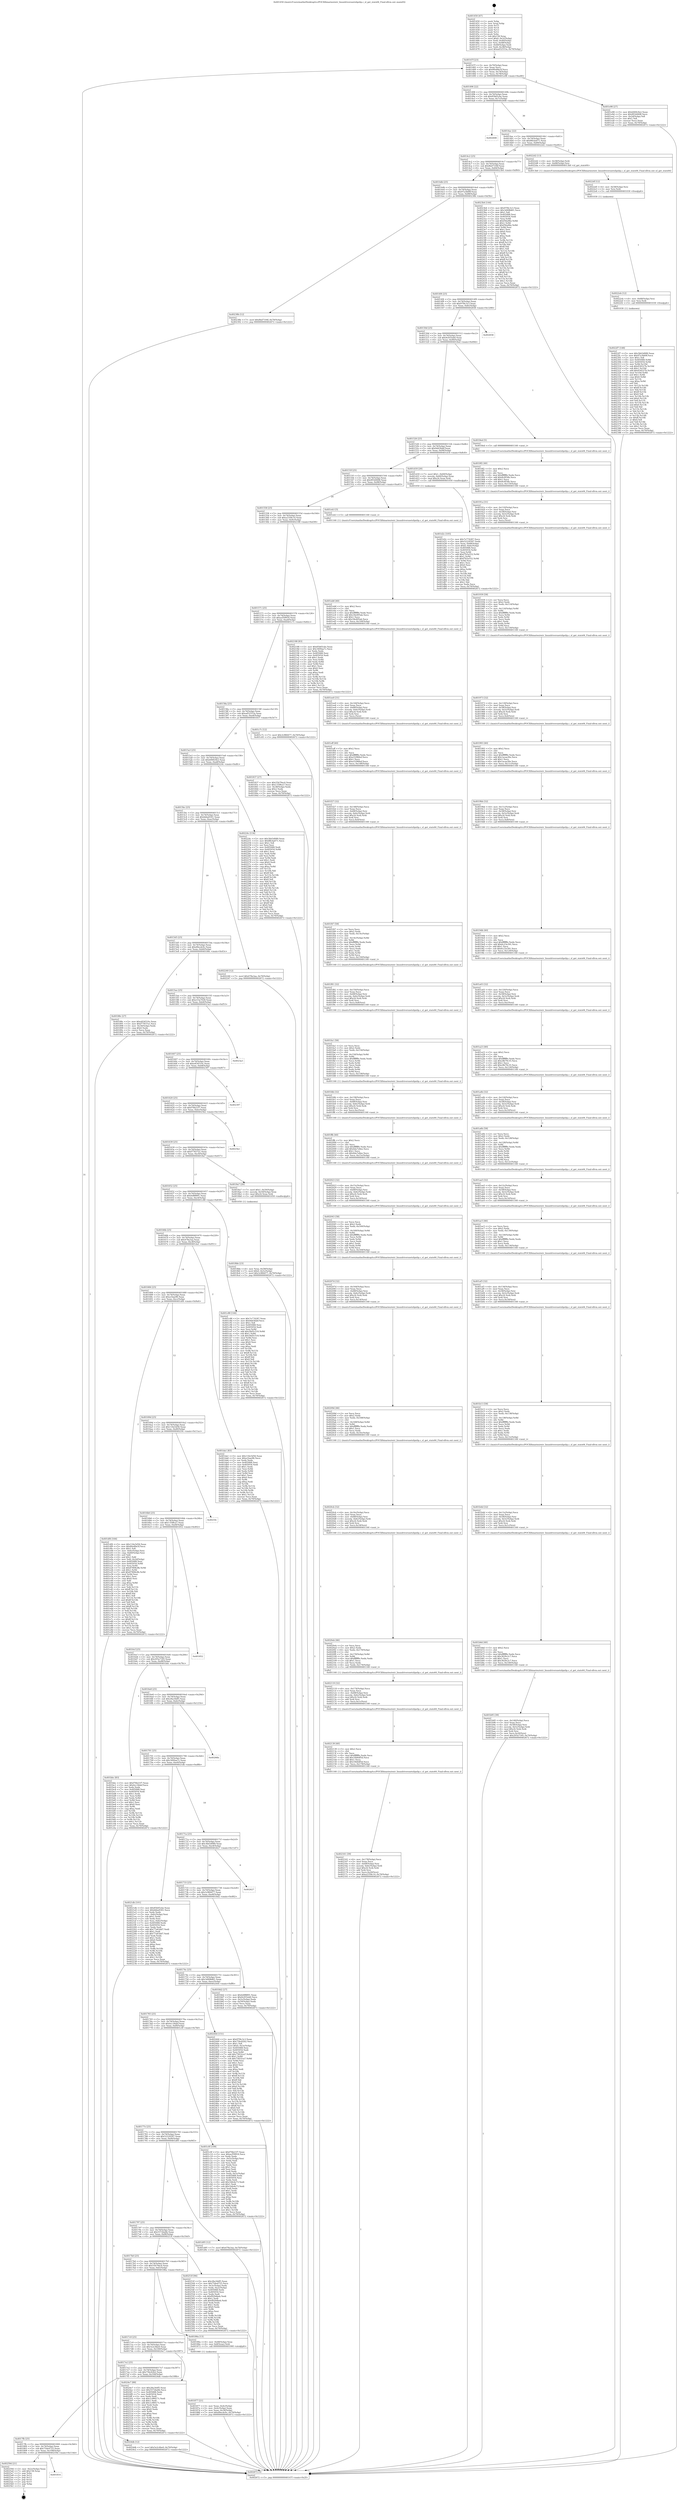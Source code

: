 digraph "0x401450" {
  label = "0x401450 (/mnt/c/Users/mathe/Desktop/tcc/POCII/binaries/extr_linuxdriversnetslipslip.c_sl_get_stats64_Final-ollvm.out::main(0))"
  labelloc = "t"
  node[shape=record]

  Entry [label="",width=0.3,height=0.3,shape=circle,fillcolor=black,style=filled]
  "0x40147f" [label="{
     0x40147f [23]\l
     | [instrs]\l
     &nbsp;&nbsp;0x40147f \<+3\>: mov -0x70(%rbp),%eax\l
     &nbsp;&nbsp;0x401482 \<+2\>: mov %eax,%ecx\l
     &nbsp;&nbsp;0x401484 \<+6\>: sub $0x80e89e5f,%ecx\l
     &nbsp;&nbsp;0x40148a \<+3\>: mov %eax,-0x74(%rbp)\l
     &nbsp;&nbsp;0x40148d \<+3\>: mov %ecx,-0x78(%rbp)\l
     &nbsp;&nbsp;0x401490 \<+6\>: je 0000000000401e98 \<main+0xa48\>\l
  }"]
  "0x401e98" [label="{
     0x401e98 [27]\l
     | [instrs]\l
     &nbsp;&nbsp;0x401e98 \<+5\>: mov $0xb949c9e2,%eax\l
     &nbsp;&nbsp;0x401e9d \<+5\>: mov $0x9f1b9498,%ecx\l
     &nbsp;&nbsp;0x401ea2 \<+3\>: mov -0x2d(%rbp),%dl\l
     &nbsp;&nbsp;0x401ea5 \<+3\>: test $0x1,%dl\l
     &nbsp;&nbsp;0x401ea8 \<+3\>: cmovne %ecx,%eax\l
     &nbsp;&nbsp;0x401eab \<+3\>: mov %eax,-0x70(%rbp)\l
     &nbsp;&nbsp;0x401eae \<+5\>: jmp 0000000000402672 \<main+0x1222\>\l
  }"]
  "0x401496" [label="{
     0x401496 [22]\l
     | [instrs]\l
     &nbsp;&nbsp;0x401496 \<+5\>: jmp 000000000040149b \<main+0x4b\>\l
     &nbsp;&nbsp;0x40149b \<+3\>: mov -0x74(%rbp),%eax\l
     &nbsp;&nbsp;0x40149e \<+5\>: sub $0x85b65cbe,%eax\l
     &nbsp;&nbsp;0x4014a3 \<+3\>: mov %eax,-0x7c(%rbp)\l
     &nbsp;&nbsp;0x4014a6 \<+6\>: je 0000000000402608 \<main+0x11b8\>\l
  }"]
  Exit [label="",width=0.3,height=0.3,shape=circle,fillcolor=black,style=filled,peripheries=2]
  "0x402608" [label="{
     0x402608\l
  }", style=dashed]
  "0x4014ac" [label="{
     0x4014ac [22]\l
     | [instrs]\l
     &nbsp;&nbsp;0x4014ac \<+5\>: jmp 00000000004014b1 \<main+0x61\>\l
     &nbsp;&nbsp;0x4014b1 \<+3\>: mov -0x74(%rbp),%eax\l
     &nbsp;&nbsp;0x4014b4 \<+5\>: sub $0x88cba071,%eax\l
     &nbsp;&nbsp;0x4014b9 \<+3\>: mov %eax,-0x80(%rbp)\l
     &nbsp;&nbsp;0x4014bc \<+6\>: je 00000000004022d2 \<main+0xe82\>\l
  }"]
  "0x401814" [label="{
     0x401814\l
  }", style=dashed]
  "0x4022d2" [label="{
     0x4022d2 [13]\l
     | [instrs]\l
     &nbsp;&nbsp;0x4022d2 \<+4\>: mov -0x58(%rbp),%rdi\l
     &nbsp;&nbsp;0x4022d6 \<+4\>: mov -0x68(%rbp),%rsi\l
     &nbsp;&nbsp;0x4022da \<+5\>: call 00000000004013b0 \<sl_get_stats64\>\l
     | [calls]\l
     &nbsp;&nbsp;0x4013b0 \{1\} (/mnt/c/Users/mathe/Desktop/tcc/POCII/binaries/extr_linuxdriversnetslipslip.c_sl_get_stats64_Final-ollvm.out::sl_get_stats64)\l
  }"]
  "0x4014c2" [label="{
     0x4014c2 [25]\l
     | [instrs]\l
     &nbsp;&nbsp;0x4014c2 \<+5\>: jmp 00000000004014c7 \<main+0x77\>\l
     &nbsp;&nbsp;0x4014c7 \<+3\>: mov -0x74(%rbp),%eax\l
     &nbsp;&nbsp;0x4014ca \<+5\>: sub $0x8bd7104f,%eax\l
     &nbsp;&nbsp;0x4014cf \<+6\>: mov %eax,-0x84(%rbp)\l
     &nbsp;&nbsp;0x4014d5 \<+6\>: je 00000000004023b4 \<main+0xf64\>\l
  }"]
  "0x40259d" [label="{
     0x40259d [21]\l
     | [instrs]\l
     &nbsp;&nbsp;0x40259d \<+3\>: mov -0x2c(%rbp),%eax\l
     &nbsp;&nbsp;0x4025a0 \<+7\>: add $0x158,%rsp\l
     &nbsp;&nbsp;0x4025a7 \<+1\>: pop %rbx\l
     &nbsp;&nbsp;0x4025a8 \<+2\>: pop %r12\l
     &nbsp;&nbsp;0x4025aa \<+2\>: pop %r13\l
     &nbsp;&nbsp;0x4025ac \<+2\>: pop %r14\l
     &nbsp;&nbsp;0x4025ae \<+2\>: pop %r15\l
     &nbsp;&nbsp;0x4025b0 \<+1\>: pop %rbp\l
     &nbsp;&nbsp;0x4025b1 \<+1\>: ret\l
  }"]
  "0x4023b4" [label="{
     0x4023b4 [144]\l
     | [instrs]\l
     &nbsp;&nbsp;0x4023b4 \<+5\>: mov $0x97f4c3c3,%eax\l
     &nbsp;&nbsp;0x4023b9 \<+5\>: mov $0x3d498d61,%ecx\l
     &nbsp;&nbsp;0x4023be \<+2\>: mov $0x1,%dl\l
     &nbsp;&nbsp;0x4023c0 \<+7\>: mov 0x405068,%esi\l
     &nbsp;&nbsp;0x4023c7 \<+7\>: mov 0x405054,%edi\l
     &nbsp;&nbsp;0x4023ce \<+3\>: mov %esi,%r8d\l
     &nbsp;&nbsp;0x4023d1 \<+7\>: sub $0xf56a96e,%r8d\l
     &nbsp;&nbsp;0x4023d8 \<+4\>: sub $0x1,%r8d\l
     &nbsp;&nbsp;0x4023dc \<+7\>: add $0xf56a96e,%r8d\l
     &nbsp;&nbsp;0x4023e3 \<+4\>: imul %r8d,%esi\l
     &nbsp;&nbsp;0x4023e7 \<+3\>: and $0x1,%esi\l
     &nbsp;&nbsp;0x4023ea \<+3\>: cmp $0x0,%esi\l
     &nbsp;&nbsp;0x4023ed \<+4\>: sete %r9b\l
     &nbsp;&nbsp;0x4023f1 \<+3\>: cmp $0xa,%edi\l
     &nbsp;&nbsp;0x4023f4 \<+4\>: setl %r10b\l
     &nbsp;&nbsp;0x4023f8 \<+3\>: mov %r9b,%r11b\l
     &nbsp;&nbsp;0x4023fb \<+4\>: xor $0xff,%r11b\l
     &nbsp;&nbsp;0x4023ff \<+3\>: mov %r10b,%bl\l
     &nbsp;&nbsp;0x402402 \<+3\>: xor $0xff,%bl\l
     &nbsp;&nbsp;0x402405 \<+3\>: xor $0x1,%dl\l
     &nbsp;&nbsp;0x402408 \<+3\>: mov %r11b,%r14b\l
     &nbsp;&nbsp;0x40240b \<+4\>: and $0xff,%r14b\l
     &nbsp;&nbsp;0x40240f \<+3\>: and %dl,%r9b\l
     &nbsp;&nbsp;0x402412 \<+3\>: mov %bl,%r15b\l
     &nbsp;&nbsp;0x402415 \<+4\>: and $0xff,%r15b\l
     &nbsp;&nbsp;0x402419 \<+3\>: and %dl,%r10b\l
     &nbsp;&nbsp;0x40241c \<+3\>: or %r9b,%r14b\l
     &nbsp;&nbsp;0x40241f \<+3\>: or %r10b,%r15b\l
     &nbsp;&nbsp;0x402422 \<+3\>: xor %r15b,%r14b\l
     &nbsp;&nbsp;0x402425 \<+3\>: or %bl,%r11b\l
     &nbsp;&nbsp;0x402428 \<+4\>: xor $0xff,%r11b\l
     &nbsp;&nbsp;0x40242c \<+3\>: or $0x1,%dl\l
     &nbsp;&nbsp;0x40242f \<+3\>: and %dl,%r11b\l
     &nbsp;&nbsp;0x402432 \<+3\>: or %r11b,%r14b\l
     &nbsp;&nbsp;0x402435 \<+4\>: test $0x1,%r14b\l
     &nbsp;&nbsp;0x402439 \<+3\>: cmovne %ecx,%eax\l
     &nbsp;&nbsp;0x40243c \<+3\>: mov %eax,-0x70(%rbp)\l
     &nbsp;&nbsp;0x40243f \<+5\>: jmp 0000000000402672 \<main+0x1222\>\l
  }"]
  "0x4014db" [label="{
     0x4014db [25]\l
     | [instrs]\l
     &nbsp;&nbsp;0x4014db \<+5\>: jmp 00000000004014e0 \<main+0x90\>\l
     &nbsp;&nbsp;0x4014e0 \<+3\>: mov -0x74(%rbp),%eax\l
     &nbsp;&nbsp;0x4014e3 \<+5\>: sub $0x97a3b69f,%eax\l
     &nbsp;&nbsp;0x4014e8 \<+6\>: mov %eax,-0x88(%rbp)\l
     &nbsp;&nbsp;0x4014ee \<+6\>: je 000000000040238b \<main+0xf3b\>\l
  }"]
  "0x4017fb" [label="{
     0x4017fb [25]\l
     | [instrs]\l
     &nbsp;&nbsp;0x4017fb \<+5\>: jmp 0000000000401800 \<main+0x3b0\>\l
     &nbsp;&nbsp;0x401800 \<+3\>: mov -0x74(%rbp),%eax\l
     &nbsp;&nbsp;0x401803 \<+5\>: sub $0x75de4725,%eax\l
     &nbsp;&nbsp;0x401808 \<+6\>: mov %eax,-0x108(%rbp)\l
     &nbsp;&nbsp;0x40180e \<+6\>: je 000000000040259d \<main+0x114d\>\l
  }"]
  "0x40238b" [label="{
     0x40238b [12]\l
     | [instrs]\l
     &nbsp;&nbsp;0x40238b \<+7\>: movl $0x8bd7104f,-0x70(%rbp)\l
     &nbsp;&nbsp;0x402392 \<+5\>: jmp 0000000000402672 \<main+0x1222\>\l
  }"]
  "0x4014f4" [label="{
     0x4014f4 [25]\l
     | [instrs]\l
     &nbsp;&nbsp;0x4014f4 \<+5\>: jmp 00000000004014f9 \<main+0xa9\>\l
     &nbsp;&nbsp;0x4014f9 \<+3\>: mov -0x74(%rbp),%eax\l
     &nbsp;&nbsp;0x4014fc \<+5\>: sub $0x97f4c3c3,%eax\l
     &nbsp;&nbsp;0x401501 \<+6\>: mov %eax,-0x8c(%rbp)\l
     &nbsp;&nbsp;0x401507 \<+6\>: je 0000000000402658 \<main+0x1208\>\l
  }"]
  "0x4024db" [label="{
     0x4024db [12]\l
     | [instrs]\l
     &nbsp;&nbsp;0x4024db \<+7\>: movl $0x5e2c4be0,-0x70(%rbp)\l
     &nbsp;&nbsp;0x4024e2 \<+5\>: jmp 0000000000402672 \<main+0x1222\>\l
  }"]
  "0x402658" [label="{
     0x402658\l
  }", style=dashed]
  "0x40150d" [label="{
     0x40150d [25]\l
     | [instrs]\l
     &nbsp;&nbsp;0x40150d \<+5\>: jmp 0000000000401512 \<main+0xc2\>\l
     &nbsp;&nbsp;0x401512 \<+3\>: mov -0x74(%rbp),%eax\l
     &nbsp;&nbsp;0x401515 \<+5\>: sub $0x9c055eb0,%eax\l
     &nbsp;&nbsp;0x40151a \<+6\>: mov %eax,-0x90(%rbp)\l
     &nbsp;&nbsp;0x401520 \<+6\>: je 00000000004018ed \<main+0x49d\>\l
  }"]
  "0x4017e2" [label="{
     0x4017e2 [25]\l
     | [instrs]\l
     &nbsp;&nbsp;0x4017e2 \<+5\>: jmp 00000000004017e7 \<main+0x397\>\l
     &nbsp;&nbsp;0x4017e7 \<+3\>: mov -0x74(%rbp),%eax\l
     &nbsp;&nbsp;0x4017ea \<+5\>: sub $0x75bc62b2,%eax\l
     &nbsp;&nbsp;0x4017ef \<+6\>: mov %eax,-0x104(%rbp)\l
     &nbsp;&nbsp;0x4017f5 \<+6\>: je 00000000004024db \<main+0x108b\>\l
  }"]
  "0x4018ed" [label="{
     0x4018ed [5]\l
     | [instrs]\l
     &nbsp;&nbsp;0x4018ed \<+5\>: call 0000000000401160 \<next_i\>\l
     | [calls]\l
     &nbsp;&nbsp;0x401160 \{1\} (/mnt/c/Users/mathe/Desktop/tcc/POCII/binaries/extr_linuxdriversnetslipslip.c_sl_get_stats64_Final-ollvm.out::next_i)\l
  }"]
  "0x401526" [label="{
     0x401526 [25]\l
     | [instrs]\l
     &nbsp;&nbsp;0x401526 \<+5\>: jmp 000000000040152b \<main+0xdb\>\l
     &nbsp;&nbsp;0x40152b \<+3\>: mov -0x74(%rbp),%eax\l
     &nbsp;&nbsp;0x40152e \<+5\>: sub $0x9dd3fabf,%eax\l
     &nbsp;&nbsp;0x401533 \<+6\>: mov %eax,-0x94(%rbp)\l
     &nbsp;&nbsp;0x401539 \<+6\>: je 0000000000401d18 \<main+0x8c8\>\l
  }"]
  "0x4024e7" [label="{
     0x4024e7 [88]\l
     | [instrs]\l
     &nbsp;&nbsp;0x4024e7 \<+5\>: mov $0x28a34df5,%eax\l
     &nbsp;&nbsp;0x4024ec \<+5\>: mov $0x5572be6b,%ecx\l
     &nbsp;&nbsp;0x4024f1 \<+7\>: mov 0x405068,%edx\l
     &nbsp;&nbsp;0x4024f8 \<+7\>: mov 0x405054,%esi\l
     &nbsp;&nbsp;0x4024ff \<+2\>: mov %edx,%edi\l
     &nbsp;&nbsp;0x402501 \<+6\>: sub $0x1c98417c,%edi\l
     &nbsp;&nbsp;0x402507 \<+3\>: sub $0x1,%edi\l
     &nbsp;&nbsp;0x40250a \<+6\>: add $0x1c98417c,%edi\l
     &nbsp;&nbsp;0x402510 \<+3\>: imul %edi,%edx\l
     &nbsp;&nbsp;0x402513 \<+3\>: and $0x1,%edx\l
     &nbsp;&nbsp;0x402516 \<+3\>: cmp $0x0,%edx\l
     &nbsp;&nbsp;0x402519 \<+4\>: sete %r8b\l
     &nbsp;&nbsp;0x40251d \<+3\>: cmp $0xa,%esi\l
     &nbsp;&nbsp;0x402520 \<+4\>: setl %r9b\l
     &nbsp;&nbsp;0x402524 \<+3\>: mov %r8b,%r10b\l
     &nbsp;&nbsp;0x402527 \<+3\>: and %r9b,%r10b\l
     &nbsp;&nbsp;0x40252a \<+3\>: xor %r9b,%r8b\l
     &nbsp;&nbsp;0x40252d \<+3\>: or %r8b,%r10b\l
     &nbsp;&nbsp;0x402530 \<+4\>: test $0x1,%r10b\l
     &nbsp;&nbsp;0x402534 \<+3\>: cmovne %ecx,%eax\l
     &nbsp;&nbsp;0x402537 \<+3\>: mov %eax,-0x70(%rbp)\l
     &nbsp;&nbsp;0x40253a \<+5\>: jmp 0000000000402672 \<main+0x1222\>\l
  }"]
  "0x401d18" [label="{
     0x401d18 [20]\l
     | [instrs]\l
     &nbsp;&nbsp;0x401d18 \<+7\>: movl $0x1,-0x60(%rbp)\l
     &nbsp;&nbsp;0x401d1f \<+4\>: movslq -0x60(%rbp),%rax\l
     &nbsp;&nbsp;0x401d23 \<+4\>: imul $0x24,%rax,%rdi\l
     &nbsp;&nbsp;0x401d27 \<+5\>: call 0000000000401050 \<malloc@plt\>\l
     | [calls]\l
     &nbsp;&nbsp;0x401050 \{1\} (unknown)\l
  }"]
  "0x40153f" [label="{
     0x40153f [25]\l
     | [instrs]\l
     &nbsp;&nbsp;0x40153f \<+5\>: jmp 0000000000401544 \<main+0xf4\>\l
     &nbsp;&nbsp;0x401544 \<+3\>: mov -0x74(%rbp),%eax\l
     &nbsp;&nbsp;0x401547 \<+5\>: sub $0x9f1b9498,%eax\l
     &nbsp;&nbsp;0x40154c \<+6\>: mov %eax,-0x98(%rbp)\l
     &nbsp;&nbsp;0x401552 \<+6\>: je 0000000000401eb3 \<main+0xa63\>\l
  }"]
  "0x4022f7" [label="{
     0x4022f7 [148]\l
     | [instrs]\l
     &nbsp;&nbsp;0x4022f7 \<+5\>: mov $0x3bb5d089,%eax\l
     &nbsp;&nbsp;0x4022fc \<+5\>: mov $0x97a3b69f,%ecx\l
     &nbsp;&nbsp;0x402301 \<+2\>: mov $0x1,%dl\l
     &nbsp;&nbsp;0x402303 \<+8\>: mov 0x405068,%r8d\l
     &nbsp;&nbsp;0x40230b \<+8\>: mov 0x405054,%r9d\l
     &nbsp;&nbsp;0x402313 \<+3\>: mov %r8d,%r10d\l
     &nbsp;&nbsp;0x402316 \<+7\>: sub $0x934527b,%r10d\l
     &nbsp;&nbsp;0x40231d \<+4\>: sub $0x1,%r10d\l
     &nbsp;&nbsp;0x402321 \<+7\>: add $0x934527b,%r10d\l
     &nbsp;&nbsp;0x402328 \<+4\>: imul %r10d,%r8d\l
     &nbsp;&nbsp;0x40232c \<+4\>: and $0x1,%r8d\l
     &nbsp;&nbsp;0x402330 \<+4\>: cmp $0x0,%r8d\l
     &nbsp;&nbsp;0x402334 \<+4\>: sete %r11b\l
     &nbsp;&nbsp;0x402338 \<+4\>: cmp $0xa,%r9d\l
     &nbsp;&nbsp;0x40233c \<+3\>: setl %bl\l
     &nbsp;&nbsp;0x40233f \<+3\>: mov %r11b,%r14b\l
     &nbsp;&nbsp;0x402342 \<+4\>: xor $0xff,%r14b\l
     &nbsp;&nbsp;0x402346 \<+3\>: mov %bl,%r15b\l
     &nbsp;&nbsp;0x402349 \<+4\>: xor $0xff,%r15b\l
     &nbsp;&nbsp;0x40234d \<+3\>: xor $0x0,%dl\l
     &nbsp;&nbsp;0x402350 \<+3\>: mov %r14b,%r12b\l
     &nbsp;&nbsp;0x402353 \<+4\>: and $0x0,%r12b\l
     &nbsp;&nbsp;0x402357 \<+3\>: and %dl,%r11b\l
     &nbsp;&nbsp;0x40235a \<+3\>: mov %r15b,%r13b\l
     &nbsp;&nbsp;0x40235d \<+4\>: and $0x0,%r13b\l
     &nbsp;&nbsp;0x402361 \<+2\>: and %dl,%bl\l
     &nbsp;&nbsp;0x402363 \<+3\>: or %r11b,%r12b\l
     &nbsp;&nbsp;0x402366 \<+3\>: or %bl,%r13b\l
     &nbsp;&nbsp;0x402369 \<+3\>: xor %r13b,%r12b\l
     &nbsp;&nbsp;0x40236c \<+3\>: or %r15b,%r14b\l
     &nbsp;&nbsp;0x40236f \<+4\>: xor $0xff,%r14b\l
     &nbsp;&nbsp;0x402373 \<+3\>: or $0x0,%dl\l
     &nbsp;&nbsp;0x402376 \<+3\>: and %dl,%r14b\l
     &nbsp;&nbsp;0x402379 \<+3\>: or %r14b,%r12b\l
     &nbsp;&nbsp;0x40237c \<+4\>: test $0x1,%r12b\l
     &nbsp;&nbsp;0x402380 \<+3\>: cmovne %ecx,%eax\l
     &nbsp;&nbsp;0x402383 \<+3\>: mov %eax,-0x70(%rbp)\l
     &nbsp;&nbsp;0x402386 \<+5\>: jmp 0000000000402672 \<main+0x1222\>\l
  }"]
  "0x401eb3" [label="{
     0x401eb3 [5]\l
     | [instrs]\l
     &nbsp;&nbsp;0x401eb3 \<+5\>: call 0000000000401160 \<next_i\>\l
     | [calls]\l
     &nbsp;&nbsp;0x401160 \{1\} (/mnt/c/Users/mathe/Desktop/tcc/POCII/binaries/extr_linuxdriversnetslipslip.c_sl_get_stats64_Final-ollvm.out::next_i)\l
  }"]
  "0x401558" [label="{
     0x401558 [25]\l
     | [instrs]\l
     &nbsp;&nbsp;0x401558 \<+5\>: jmp 000000000040155d \<main+0x10d\>\l
     &nbsp;&nbsp;0x40155d \<+3\>: mov -0x74(%rbp),%eax\l
     &nbsp;&nbsp;0x401560 \<+5\>: sub $0xa2358c14,%eax\l
     &nbsp;&nbsp;0x401565 \<+6\>: mov %eax,-0x9c(%rbp)\l
     &nbsp;&nbsp;0x40156b \<+6\>: je 0000000000402188 \<main+0xd38\>\l
  }"]
  "0x4022eb" [label="{
     0x4022eb [12]\l
     | [instrs]\l
     &nbsp;&nbsp;0x4022eb \<+4\>: mov -0x68(%rbp),%rsi\l
     &nbsp;&nbsp;0x4022ef \<+3\>: mov %rsi,%rdi\l
     &nbsp;&nbsp;0x4022f2 \<+5\>: call 0000000000401030 \<free@plt\>\l
     | [calls]\l
     &nbsp;&nbsp;0x401030 \{1\} (unknown)\l
  }"]
  "0x402188" [label="{
     0x402188 [83]\l
     | [instrs]\l
     &nbsp;&nbsp;0x402188 \<+5\>: mov $0x85b65cbe,%eax\l
     &nbsp;&nbsp;0x40218d \<+5\>: mov $0x3400aa7c,%ecx\l
     &nbsp;&nbsp;0x402192 \<+2\>: xor %edx,%edx\l
     &nbsp;&nbsp;0x402194 \<+7\>: mov 0x405068,%esi\l
     &nbsp;&nbsp;0x40219b \<+7\>: mov 0x405054,%edi\l
     &nbsp;&nbsp;0x4021a2 \<+3\>: sub $0x1,%edx\l
     &nbsp;&nbsp;0x4021a5 \<+3\>: mov %esi,%r8d\l
     &nbsp;&nbsp;0x4021a8 \<+3\>: add %edx,%r8d\l
     &nbsp;&nbsp;0x4021ab \<+4\>: imul %r8d,%esi\l
     &nbsp;&nbsp;0x4021af \<+3\>: and $0x1,%esi\l
     &nbsp;&nbsp;0x4021b2 \<+3\>: cmp $0x0,%esi\l
     &nbsp;&nbsp;0x4021b5 \<+4\>: sete %r9b\l
     &nbsp;&nbsp;0x4021b9 \<+3\>: cmp $0xa,%edi\l
     &nbsp;&nbsp;0x4021bc \<+4\>: setl %r10b\l
     &nbsp;&nbsp;0x4021c0 \<+3\>: mov %r9b,%r11b\l
     &nbsp;&nbsp;0x4021c3 \<+3\>: and %r10b,%r11b\l
     &nbsp;&nbsp;0x4021c6 \<+3\>: xor %r10b,%r9b\l
     &nbsp;&nbsp;0x4021c9 \<+3\>: or %r9b,%r11b\l
     &nbsp;&nbsp;0x4021cc \<+4\>: test $0x1,%r11b\l
     &nbsp;&nbsp;0x4021d0 \<+3\>: cmovne %ecx,%eax\l
     &nbsp;&nbsp;0x4021d3 \<+3\>: mov %eax,-0x70(%rbp)\l
     &nbsp;&nbsp;0x4021d6 \<+5\>: jmp 0000000000402672 \<main+0x1222\>\l
  }"]
  "0x401571" [label="{
     0x401571 [25]\l
     | [instrs]\l
     &nbsp;&nbsp;0x401571 \<+5\>: jmp 0000000000401576 \<main+0x126\>\l
     &nbsp;&nbsp;0x401576 \<+3\>: mov -0x74(%rbp),%eax\l
     &nbsp;&nbsp;0x401579 \<+5\>: sub $0xacf59916,%eax\l
     &nbsp;&nbsp;0x40157e \<+6\>: mov %eax,-0xa0(%rbp)\l
     &nbsp;&nbsp;0x401584 \<+6\>: je 0000000000401c7c \<main+0x82c\>\l
  }"]
  "0x4022df" [label="{
     0x4022df [12]\l
     | [instrs]\l
     &nbsp;&nbsp;0x4022df \<+4\>: mov -0x58(%rbp),%rsi\l
     &nbsp;&nbsp;0x4022e3 \<+3\>: mov %rsi,%rdi\l
     &nbsp;&nbsp;0x4022e6 \<+5\>: call 0000000000401030 \<free@plt\>\l
     | [calls]\l
     &nbsp;&nbsp;0x401030 \{1\} (unknown)\l
  }"]
  "0x401c7c" [label="{
     0x401c7c [12]\l
     | [instrs]\l
     &nbsp;&nbsp;0x401c7c \<+7\>: movl $0x3c984477,-0x70(%rbp)\l
     &nbsp;&nbsp;0x401c83 \<+5\>: jmp 0000000000402672 \<main+0x1222\>\l
  }"]
  "0x40158a" [label="{
     0x40158a [25]\l
     | [instrs]\l
     &nbsp;&nbsp;0x40158a \<+5\>: jmp 000000000040158f \<main+0x13f\>\l
     &nbsp;&nbsp;0x40158f \<+3\>: mov -0x74(%rbp),%eax\l
     &nbsp;&nbsp;0x401592 \<+5\>: sub $0xad52553a,%eax\l
     &nbsp;&nbsp;0x401597 \<+6\>: mov %eax,-0xa4(%rbp)\l
     &nbsp;&nbsp;0x40159d \<+6\>: je 0000000000401837 \<main+0x3e7\>\l
  }"]
  "0x402161" [label="{
     0x402161 [39]\l
     | [instrs]\l
     &nbsp;&nbsp;0x402161 \<+6\>: mov -0x178(%rbp),%ecx\l
     &nbsp;&nbsp;0x402167 \<+3\>: imul %eax,%ecx\l
     &nbsp;&nbsp;0x40216a \<+4\>: mov -0x68(%rbp),%rsi\l
     &nbsp;&nbsp;0x40216e \<+4\>: movslq -0x6c(%rbp),%rdi\l
     &nbsp;&nbsp;0x402172 \<+4\>: imul $0x24,%rdi,%rdi\l
     &nbsp;&nbsp;0x402176 \<+3\>: add %rdi,%rsi\l
     &nbsp;&nbsp;0x402179 \<+3\>: mov %ecx,0x20(%rsi)\l
     &nbsp;&nbsp;0x40217c \<+7\>: movl $0xa2358c14,-0x70(%rbp)\l
     &nbsp;&nbsp;0x402183 \<+5\>: jmp 0000000000402672 \<main+0x1222\>\l
  }"]
  "0x401837" [label="{
     0x401837 [27]\l
     | [instrs]\l
     &nbsp;&nbsp;0x401837 \<+5\>: mov $0x55b79ac4,%eax\l
     &nbsp;&nbsp;0x40183c \<+5\>: mov $0x135f8ca7,%ecx\l
     &nbsp;&nbsp;0x401841 \<+3\>: mov -0x38(%rbp),%edx\l
     &nbsp;&nbsp;0x401844 \<+3\>: cmp $0x2,%edx\l
     &nbsp;&nbsp;0x401847 \<+3\>: cmovne %ecx,%eax\l
     &nbsp;&nbsp;0x40184a \<+3\>: mov %eax,-0x70(%rbp)\l
     &nbsp;&nbsp;0x40184d \<+5\>: jmp 0000000000402672 \<main+0x1222\>\l
  }"]
  "0x4015a3" [label="{
     0x4015a3 [25]\l
     | [instrs]\l
     &nbsp;&nbsp;0x4015a3 \<+5\>: jmp 00000000004015a8 \<main+0x158\>\l
     &nbsp;&nbsp;0x4015a8 \<+3\>: mov -0x74(%rbp),%eax\l
     &nbsp;&nbsp;0x4015ab \<+5\>: sub $0xb949c9e2,%eax\l
     &nbsp;&nbsp;0x4015b0 \<+6\>: mov %eax,-0xa8(%rbp)\l
     &nbsp;&nbsp;0x4015b6 \<+6\>: je 000000000040224c \<main+0xdfc\>\l
  }"]
  "0x402672" [label="{
     0x402672 [5]\l
     | [instrs]\l
     &nbsp;&nbsp;0x402672 \<+5\>: jmp 000000000040147f \<main+0x2f\>\l
  }"]
  "0x401450" [label="{
     0x401450 [47]\l
     | [instrs]\l
     &nbsp;&nbsp;0x401450 \<+1\>: push %rbp\l
     &nbsp;&nbsp;0x401451 \<+3\>: mov %rsp,%rbp\l
     &nbsp;&nbsp;0x401454 \<+2\>: push %r15\l
     &nbsp;&nbsp;0x401456 \<+2\>: push %r14\l
     &nbsp;&nbsp;0x401458 \<+2\>: push %r13\l
     &nbsp;&nbsp;0x40145a \<+2\>: push %r12\l
     &nbsp;&nbsp;0x40145c \<+1\>: push %rbx\l
     &nbsp;&nbsp;0x40145d \<+7\>: sub $0x158,%rsp\l
     &nbsp;&nbsp;0x401464 \<+7\>: movl $0x0,-0x3c(%rbp)\l
     &nbsp;&nbsp;0x40146b \<+3\>: mov %edi,-0x40(%rbp)\l
     &nbsp;&nbsp;0x40146e \<+4\>: mov %rsi,-0x48(%rbp)\l
     &nbsp;&nbsp;0x401472 \<+3\>: mov -0x40(%rbp),%edi\l
     &nbsp;&nbsp;0x401475 \<+3\>: mov %edi,-0x38(%rbp)\l
     &nbsp;&nbsp;0x401478 \<+7\>: movl $0xad52553a,-0x70(%rbp)\l
  }"]
  "0x402139" [label="{
     0x402139 [40]\l
     | [instrs]\l
     &nbsp;&nbsp;0x402139 \<+5\>: mov $0x2,%ecx\l
     &nbsp;&nbsp;0x40213e \<+1\>: cltd\l
     &nbsp;&nbsp;0x40213f \<+2\>: idiv %ecx\l
     &nbsp;&nbsp;0x402141 \<+6\>: imul $0xfffffffe,%edx,%ecx\l
     &nbsp;&nbsp;0x402147 \<+6\>: add $0x16b6df5d,%ecx\l
     &nbsp;&nbsp;0x40214d \<+3\>: add $0x1,%ecx\l
     &nbsp;&nbsp;0x402150 \<+6\>: sub $0x16b6df5d,%ecx\l
     &nbsp;&nbsp;0x402156 \<+6\>: mov %ecx,-0x178(%rbp)\l
     &nbsp;&nbsp;0x40215c \<+5\>: call 0000000000401160 \<next_i\>\l
     | [calls]\l
     &nbsp;&nbsp;0x401160 \{1\} (/mnt/c/Users/mathe/Desktop/tcc/POCII/binaries/extr_linuxdriversnetslipslip.c_sl_get_stats64_Final-ollvm.out::next_i)\l
  }"]
  "0x40224c" [label="{
     0x40224c [134]\l
     | [instrs]\l
     &nbsp;&nbsp;0x40224c \<+5\>: mov $0x3bb5d089,%eax\l
     &nbsp;&nbsp;0x402251 \<+5\>: mov $0x88cba071,%ecx\l
     &nbsp;&nbsp;0x402256 \<+2\>: mov $0x1,%dl\l
     &nbsp;&nbsp;0x402258 \<+2\>: xor %esi,%esi\l
     &nbsp;&nbsp;0x40225a \<+7\>: mov 0x405068,%edi\l
     &nbsp;&nbsp;0x402261 \<+8\>: mov 0x405054,%r8d\l
     &nbsp;&nbsp;0x402269 \<+3\>: sub $0x1,%esi\l
     &nbsp;&nbsp;0x40226c \<+3\>: mov %edi,%r9d\l
     &nbsp;&nbsp;0x40226f \<+3\>: add %esi,%r9d\l
     &nbsp;&nbsp;0x402272 \<+4\>: imul %r9d,%edi\l
     &nbsp;&nbsp;0x402276 \<+3\>: and $0x1,%edi\l
     &nbsp;&nbsp;0x402279 \<+3\>: cmp $0x0,%edi\l
     &nbsp;&nbsp;0x40227c \<+4\>: sete %r10b\l
     &nbsp;&nbsp;0x402280 \<+4\>: cmp $0xa,%r8d\l
     &nbsp;&nbsp;0x402284 \<+4\>: setl %r11b\l
     &nbsp;&nbsp;0x402288 \<+3\>: mov %r10b,%bl\l
     &nbsp;&nbsp;0x40228b \<+3\>: xor $0xff,%bl\l
     &nbsp;&nbsp;0x40228e \<+3\>: mov %r11b,%r14b\l
     &nbsp;&nbsp;0x402291 \<+4\>: xor $0xff,%r14b\l
     &nbsp;&nbsp;0x402295 \<+3\>: xor $0x0,%dl\l
     &nbsp;&nbsp;0x402298 \<+3\>: mov %bl,%r15b\l
     &nbsp;&nbsp;0x40229b \<+4\>: and $0x0,%r15b\l
     &nbsp;&nbsp;0x40229f \<+3\>: and %dl,%r10b\l
     &nbsp;&nbsp;0x4022a2 \<+3\>: mov %r14b,%r12b\l
     &nbsp;&nbsp;0x4022a5 \<+4\>: and $0x0,%r12b\l
     &nbsp;&nbsp;0x4022a9 \<+3\>: and %dl,%r11b\l
     &nbsp;&nbsp;0x4022ac \<+3\>: or %r10b,%r15b\l
     &nbsp;&nbsp;0x4022af \<+3\>: or %r11b,%r12b\l
     &nbsp;&nbsp;0x4022b2 \<+3\>: xor %r12b,%r15b\l
     &nbsp;&nbsp;0x4022b5 \<+3\>: or %r14b,%bl\l
     &nbsp;&nbsp;0x4022b8 \<+3\>: xor $0xff,%bl\l
     &nbsp;&nbsp;0x4022bb \<+3\>: or $0x0,%dl\l
     &nbsp;&nbsp;0x4022be \<+2\>: and %dl,%bl\l
     &nbsp;&nbsp;0x4022c0 \<+3\>: or %bl,%r15b\l
     &nbsp;&nbsp;0x4022c3 \<+4\>: test $0x1,%r15b\l
     &nbsp;&nbsp;0x4022c7 \<+3\>: cmovne %ecx,%eax\l
     &nbsp;&nbsp;0x4022ca \<+3\>: mov %eax,-0x70(%rbp)\l
     &nbsp;&nbsp;0x4022cd \<+5\>: jmp 0000000000402672 \<main+0x1222\>\l
  }"]
  "0x4015bc" [label="{
     0x4015bc [25]\l
     | [instrs]\l
     &nbsp;&nbsp;0x4015bc \<+5\>: jmp 00000000004015c1 \<main+0x171\>\l
     &nbsp;&nbsp;0x4015c1 \<+3\>: mov -0x74(%rbp),%eax\l
     &nbsp;&nbsp;0x4015c4 \<+5\>: sub $0xbbba9301,%eax\l
     &nbsp;&nbsp;0x4015c9 \<+6\>: mov %eax,-0xac(%rbp)\l
     &nbsp;&nbsp;0x4015cf \<+6\>: je 0000000000402240 \<main+0xdf0\>\l
  }"]
  "0x402119" [label="{
     0x402119 [32]\l
     | [instrs]\l
     &nbsp;&nbsp;0x402119 \<+6\>: mov -0x174(%rbp),%ecx\l
     &nbsp;&nbsp;0x40211f \<+3\>: imul %eax,%ecx\l
     &nbsp;&nbsp;0x402122 \<+4\>: mov -0x68(%rbp),%rsi\l
     &nbsp;&nbsp;0x402126 \<+4\>: movslq -0x6c(%rbp),%rdi\l
     &nbsp;&nbsp;0x40212a \<+4\>: imul $0x24,%rdi,%rdi\l
     &nbsp;&nbsp;0x40212e \<+3\>: add %rdi,%rsi\l
     &nbsp;&nbsp;0x402131 \<+3\>: mov %ecx,0x1c(%rsi)\l
     &nbsp;&nbsp;0x402134 \<+5\>: call 0000000000401160 \<next_i\>\l
     | [calls]\l
     &nbsp;&nbsp;0x401160 \{1\} (/mnt/c/Users/mathe/Desktop/tcc/POCII/binaries/extr_linuxdriversnetslipslip.c_sl_get_stats64_Final-ollvm.out::next_i)\l
  }"]
  "0x402240" [label="{
     0x402240 [12]\l
     | [instrs]\l
     &nbsp;&nbsp;0x402240 \<+7\>: movl $0x478a3aa,-0x70(%rbp)\l
     &nbsp;&nbsp;0x402247 \<+5\>: jmp 0000000000402672 \<main+0x1222\>\l
  }"]
  "0x4015d5" [label="{
     0x4015d5 [25]\l
     | [instrs]\l
     &nbsp;&nbsp;0x4015d5 \<+5\>: jmp 00000000004015da \<main+0x18a\>\l
     &nbsp;&nbsp;0x4015da \<+3\>: mov -0x74(%rbp),%eax\l
     &nbsp;&nbsp;0x4015dd \<+5\>: sub $0xd9ecdc0c,%eax\l
     &nbsp;&nbsp;0x4015e2 \<+6\>: mov %eax,-0xb0(%rbp)\l
     &nbsp;&nbsp;0x4015e8 \<+6\>: je 000000000040188c \<main+0x43c\>\l
  }"]
  "0x4020eb" [label="{
     0x4020eb [46]\l
     | [instrs]\l
     &nbsp;&nbsp;0x4020eb \<+2\>: xor %ecx,%ecx\l
     &nbsp;&nbsp;0x4020ed \<+5\>: mov $0x2,%edx\l
     &nbsp;&nbsp;0x4020f2 \<+6\>: mov %edx,-0x170(%rbp)\l
     &nbsp;&nbsp;0x4020f8 \<+1\>: cltd\l
     &nbsp;&nbsp;0x4020f9 \<+7\>: mov -0x170(%rbp),%r8d\l
     &nbsp;&nbsp;0x402100 \<+3\>: idiv %r8d\l
     &nbsp;&nbsp;0x402103 \<+6\>: imul $0xfffffffe,%edx,%edx\l
     &nbsp;&nbsp;0x402109 \<+3\>: sub $0x1,%ecx\l
     &nbsp;&nbsp;0x40210c \<+2\>: sub %ecx,%edx\l
     &nbsp;&nbsp;0x40210e \<+6\>: mov %edx,-0x174(%rbp)\l
     &nbsp;&nbsp;0x402114 \<+5\>: call 0000000000401160 \<next_i\>\l
     | [calls]\l
     &nbsp;&nbsp;0x401160 \{1\} (/mnt/c/Users/mathe/Desktop/tcc/POCII/binaries/extr_linuxdriversnetslipslip.c_sl_get_stats64_Final-ollvm.out::next_i)\l
  }"]
  "0x40188c" [label="{
     0x40188c [27]\l
     | [instrs]\l
     &nbsp;&nbsp;0x40188c \<+5\>: mov $0xe834510c,%eax\l
     &nbsp;&nbsp;0x401891 \<+5\>: mov $0xf77837a1,%ecx\l
     &nbsp;&nbsp;0x401896 \<+3\>: mov -0x34(%rbp),%edx\l
     &nbsp;&nbsp;0x401899 \<+3\>: cmp $0x0,%edx\l
     &nbsp;&nbsp;0x40189c \<+3\>: cmove %ecx,%eax\l
     &nbsp;&nbsp;0x40189f \<+3\>: mov %eax,-0x70(%rbp)\l
     &nbsp;&nbsp;0x4018a2 \<+5\>: jmp 0000000000402672 \<main+0x1222\>\l
  }"]
  "0x4015ee" [label="{
     0x4015ee [25]\l
     | [instrs]\l
     &nbsp;&nbsp;0x4015ee \<+5\>: jmp 00000000004015f3 \<main+0x1a3\>\l
     &nbsp;&nbsp;0x4015f3 \<+3\>: mov -0x74(%rbp),%eax\l
     &nbsp;&nbsp;0x4015f6 \<+5\>: sub $0xe53a7028,%eax\l
     &nbsp;&nbsp;0x4015fb \<+6\>: mov %eax,-0xb4(%rbp)\l
     &nbsp;&nbsp;0x401601 \<+6\>: je 00000000004023a3 \<main+0xf53\>\l
  }"]
  "0x4020cb" [label="{
     0x4020cb [32]\l
     | [instrs]\l
     &nbsp;&nbsp;0x4020cb \<+6\>: mov -0x16c(%rbp),%ecx\l
     &nbsp;&nbsp;0x4020d1 \<+3\>: imul %eax,%ecx\l
     &nbsp;&nbsp;0x4020d4 \<+4\>: mov -0x68(%rbp),%rsi\l
     &nbsp;&nbsp;0x4020d8 \<+4\>: movslq -0x6c(%rbp),%rdi\l
     &nbsp;&nbsp;0x4020dc \<+4\>: imul $0x24,%rdi,%rdi\l
     &nbsp;&nbsp;0x4020e0 \<+3\>: add %rdi,%rsi\l
     &nbsp;&nbsp;0x4020e3 \<+3\>: mov %ecx,0x18(%rsi)\l
     &nbsp;&nbsp;0x4020e6 \<+5\>: call 0000000000401160 \<next_i\>\l
     | [calls]\l
     &nbsp;&nbsp;0x401160 \{1\} (/mnt/c/Users/mathe/Desktop/tcc/POCII/binaries/extr_linuxdriversnetslipslip.c_sl_get_stats64_Final-ollvm.out::next_i)\l
  }"]
  "0x4023a3" [label="{
     0x4023a3\l
  }", style=dashed]
  "0x401607" [label="{
     0x401607 [25]\l
     | [instrs]\l
     &nbsp;&nbsp;0x401607 \<+5\>: jmp 000000000040160c \<main+0x1bc\>\l
     &nbsp;&nbsp;0x40160c \<+3\>: mov -0x74(%rbp),%eax\l
     &nbsp;&nbsp;0x40160f \<+5\>: sub $0xe834510c,%eax\l
     &nbsp;&nbsp;0x401614 \<+6\>: mov %eax,-0xb8(%rbp)\l
     &nbsp;&nbsp;0x40161a \<+6\>: je 0000000000402397 \<main+0xf47\>\l
  }"]
  "0x40209d" [label="{
     0x40209d [46]\l
     | [instrs]\l
     &nbsp;&nbsp;0x40209d \<+2\>: xor %ecx,%ecx\l
     &nbsp;&nbsp;0x40209f \<+5\>: mov $0x2,%edx\l
     &nbsp;&nbsp;0x4020a4 \<+6\>: mov %edx,-0x168(%rbp)\l
     &nbsp;&nbsp;0x4020aa \<+1\>: cltd\l
     &nbsp;&nbsp;0x4020ab \<+7\>: mov -0x168(%rbp),%r8d\l
     &nbsp;&nbsp;0x4020b2 \<+3\>: idiv %r8d\l
     &nbsp;&nbsp;0x4020b5 \<+6\>: imul $0xfffffffe,%edx,%edx\l
     &nbsp;&nbsp;0x4020bb \<+3\>: sub $0x1,%ecx\l
     &nbsp;&nbsp;0x4020be \<+2\>: sub %ecx,%edx\l
     &nbsp;&nbsp;0x4020c0 \<+6\>: mov %edx,-0x16c(%rbp)\l
     &nbsp;&nbsp;0x4020c6 \<+5\>: call 0000000000401160 \<next_i\>\l
     | [calls]\l
     &nbsp;&nbsp;0x401160 \{1\} (/mnt/c/Users/mathe/Desktop/tcc/POCII/binaries/extr_linuxdriversnetslipslip.c_sl_get_stats64_Final-ollvm.out::next_i)\l
  }"]
  "0x402397" [label="{
     0x402397\l
  }", style=dashed]
  "0x401620" [label="{
     0x401620 [25]\l
     | [instrs]\l
     &nbsp;&nbsp;0x401620 \<+5\>: jmp 0000000000401625 \<main+0x1d5\>\l
     &nbsp;&nbsp;0x401625 \<+3\>: mov -0x74(%rbp),%eax\l
     &nbsp;&nbsp;0x401628 \<+5\>: sub $0xf76b21f7,%eax\l
     &nbsp;&nbsp;0x40162d \<+6\>: mov %eax,-0xbc(%rbp)\l
     &nbsp;&nbsp;0x401633 \<+6\>: je 00000000004025b2 \<main+0x1162\>\l
  }"]
  "0x40207d" [label="{
     0x40207d [32]\l
     | [instrs]\l
     &nbsp;&nbsp;0x40207d \<+6\>: mov -0x164(%rbp),%ecx\l
     &nbsp;&nbsp;0x402083 \<+3\>: imul %eax,%ecx\l
     &nbsp;&nbsp;0x402086 \<+4\>: mov -0x68(%rbp),%rsi\l
     &nbsp;&nbsp;0x40208a \<+4\>: movslq -0x6c(%rbp),%rdi\l
     &nbsp;&nbsp;0x40208e \<+4\>: imul $0x24,%rdi,%rdi\l
     &nbsp;&nbsp;0x402092 \<+3\>: add %rdi,%rsi\l
     &nbsp;&nbsp;0x402095 \<+3\>: mov %ecx,0x14(%rsi)\l
     &nbsp;&nbsp;0x402098 \<+5\>: call 0000000000401160 \<next_i\>\l
     | [calls]\l
     &nbsp;&nbsp;0x401160 \{1\} (/mnt/c/Users/mathe/Desktop/tcc/POCII/binaries/extr_linuxdriversnetslipslip.c_sl_get_stats64_Final-ollvm.out::next_i)\l
  }"]
  "0x4025b2" [label="{
     0x4025b2\l
  }", style=dashed]
  "0x401639" [label="{
     0x401639 [25]\l
     | [instrs]\l
     &nbsp;&nbsp;0x401639 \<+5\>: jmp 000000000040163e \<main+0x1ee\>\l
     &nbsp;&nbsp;0x40163e \<+3\>: mov -0x74(%rbp),%eax\l
     &nbsp;&nbsp;0x401641 \<+5\>: sub $0xf77837a1,%eax\l
     &nbsp;&nbsp;0x401646 \<+6\>: mov %eax,-0xc0(%rbp)\l
     &nbsp;&nbsp;0x40164c \<+6\>: je 00000000004018a7 \<main+0x457\>\l
  }"]
  "0x402043" [label="{
     0x402043 [58]\l
     | [instrs]\l
     &nbsp;&nbsp;0x402043 \<+2\>: xor %ecx,%ecx\l
     &nbsp;&nbsp;0x402045 \<+5\>: mov $0x2,%edx\l
     &nbsp;&nbsp;0x40204a \<+6\>: mov %edx,-0x160(%rbp)\l
     &nbsp;&nbsp;0x402050 \<+1\>: cltd\l
     &nbsp;&nbsp;0x402051 \<+7\>: mov -0x160(%rbp),%r8d\l
     &nbsp;&nbsp;0x402058 \<+3\>: idiv %r8d\l
     &nbsp;&nbsp;0x40205b \<+6\>: imul $0xfffffffe,%edx,%edx\l
     &nbsp;&nbsp;0x402061 \<+3\>: mov %ecx,%r9d\l
     &nbsp;&nbsp;0x402064 \<+3\>: sub %edx,%r9d\l
     &nbsp;&nbsp;0x402067 \<+2\>: mov %ecx,%edx\l
     &nbsp;&nbsp;0x402069 \<+3\>: sub $0x1,%edx\l
     &nbsp;&nbsp;0x40206c \<+3\>: add %edx,%r9d\l
     &nbsp;&nbsp;0x40206f \<+3\>: sub %r9d,%ecx\l
     &nbsp;&nbsp;0x402072 \<+6\>: mov %ecx,-0x164(%rbp)\l
     &nbsp;&nbsp;0x402078 \<+5\>: call 0000000000401160 \<next_i\>\l
     | [calls]\l
     &nbsp;&nbsp;0x401160 \{1\} (/mnt/c/Users/mathe/Desktop/tcc/POCII/binaries/extr_linuxdriversnetslipslip.c_sl_get_stats64_Final-ollvm.out::next_i)\l
  }"]
  "0x4018a7" [label="{
     0x4018a7 [20]\l
     | [instrs]\l
     &nbsp;&nbsp;0x4018a7 \<+7\>: movl $0x1,-0x50(%rbp)\l
     &nbsp;&nbsp;0x4018ae \<+4\>: movslq -0x50(%rbp),%rax\l
     &nbsp;&nbsp;0x4018b2 \<+4\>: imul $0x24,%rax,%rdi\l
     &nbsp;&nbsp;0x4018b6 \<+5\>: call 0000000000401050 \<malloc@plt\>\l
     | [calls]\l
     &nbsp;&nbsp;0x401050 \{1\} (unknown)\l
  }"]
  "0x401652" [label="{
     0x401652 [25]\l
     | [instrs]\l
     &nbsp;&nbsp;0x401652 \<+5\>: jmp 0000000000401657 \<main+0x207\>\l
     &nbsp;&nbsp;0x401657 \<+3\>: mov -0x74(%rbp),%eax\l
     &nbsp;&nbsp;0x40165a \<+5\>: sub $0xfe8f8891,%eax\l
     &nbsp;&nbsp;0x40165f \<+6\>: mov %eax,-0xc4(%rbp)\l
     &nbsp;&nbsp;0x401665 \<+6\>: je 0000000000401c88 \<main+0x838\>\l
  }"]
  "0x402023" [label="{
     0x402023 [32]\l
     | [instrs]\l
     &nbsp;&nbsp;0x402023 \<+6\>: mov -0x15c(%rbp),%ecx\l
     &nbsp;&nbsp;0x402029 \<+3\>: imul %eax,%ecx\l
     &nbsp;&nbsp;0x40202c \<+4\>: mov -0x68(%rbp),%rsi\l
     &nbsp;&nbsp;0x402030 \<+4\>: movslq -0x6c(%rbp),%rdi\l
     &nbsp;&nbsp;0x402034 \<+4\>: imul $0x24,%rdi,%rdi\l
     &nbsp;&nbsp;0x402038 \<+3\>: add %rdi,%rsi\l
     &nbsp;&nbsp;0x40203b \<+3\>: mov %ecx,0x10(%rsi)\l
     &nbsp;&nbsp;0x40203e \<+5\>: call 0000000000401160 \<next_i\>\l
     | [calls]\l
     &nbsp;&nbsp;0x401160 \{1\} (/mnt/c/Users/mathe/Desktop/tcc/POCII/binaries/extr_linuxdriversnetslipslip.c_sl_get_stats64_Final-ollvm.out::next_i)\l
  }"]
  "0x401c88" [label="{
     0x401c88 [144]\l
     | [instrs]\l
     &nbsp;&nbsp;0x401c88 \<+5\>: mov $0x7e774287,%eax\l
     &nbsp;&nbsp;0x401c8d \<+5\>: mov $0x9dd3fabf,%ecx\l
     &nbsp;&nbsp;0x401c92 \<+2\>: mov $0x1,%dl\l
     &nbsp;&nbsp;0x401c94 \<+7\>: mov 0x405068,%esi\l
     &nbsp;&nbsp;0x401c9b \<+7\>: mov 0x405054,%edi\l
     &nbsp;&nbsp;0x401ca2 \<+3\>: mov %esi,%r8d\l
     &nbsp;&nbsp;0x401ca5 \<+7\>: add $0x56d5c516,%r8d\l
     &nbsp;&nbsp;0x401cac \<+4\>: sub $0x1,%r8d\l
     &nbsp;&nbsp;0x401cb0 \<+7\>: sub $0x56d5c516,%r8d\l
     &nbsp;&nbsp;0x401cb7 \<+4\>: imul %r8d,%esi\l
     &nbsp;&nbsp;0x401cbb \<+3\>: and $0x1,%esi\l
     &nbsp;&nbsp;0x401cbe \<+3\>: cmp $0x0,%esi\l
     &nbsp;&nbsp;0x401cc1 \<+4\>: sete %r9b\l
     &nbsp;&nbsp;0x401cc5 \<+3\>: cmp $0xa,%edi\l
     &nbsp;&nbsp;0x401cc8 \<+4\>: setl %r10b\l
     &nbsp;&nbsp;0x401ccc \<+3\>: mov %r9b,%r11b\l
     &nbsp;&nbsp;0x401ccf \<+4\>: xor $0xff,%r11b\l
     &nbsp;&nbsp;0x401cd3 \<+3\>: mov %r10b,%bl\l
     &nbsp;&nbsp;0x401cd6 \<+3\>: xor $0xff,%bl\l
     &nbsp;&nbsp;0x401cd9 \<+3\>: xor $0x0,%dl\l
     &nbsp;&nbsp;0x401cdc \<+3\>: mov %r11b,%r14b\l
     &nbsp;&nbsp;0x401cdf \<+4\>: and $0x0,%r14b\l
     &nbsp;&nbsp;0x401ce3 \<+3\>: and %dl,%r9b\l
     &nbsp;&nbsp;0x401ce6 \<+3\>: mov %bl,%r15b\l
     &nbsp;&nbsp;0x401ce9 \<+4\>: and $0x0,%r15b\l
     &nbsp;&nbsp;0x401ced \<+3\>: and %dl,%r10b\l
     &nbsp;&nbsp;0x401cf0 \<+3\>: or %r9b,%r14b\l
     &nbsp;&nbsp;0x401cf3 \<+3\>: or %r10b,%r15b\l
     &nbsp;&nbsp;0x401cf6 \<+3\>: xor %r15b,%r14b\l
     &nbsp;&nbsp;0x401cf9 \<+3\>: or %bl,%r11b\l
     &nbsp;&nbsp;0x401cfc \<+4\>: xor $0xff,%r11b\l
     &nbsp;&nbsp;0x401d00 \<+3\>: or $0x0,%dl\l
     &nbsp;&nbsp;0x401d03 \<+3\>: and %dl,%r11b\l
     &nbsp;&nbsp;0x401d06 \<+3\>: or %r11b,%r14b\l
     &nbsp;&nbsp;0x401d09 \<+4\>: test $0x1,%r14b\l
     &nbsp;&nbsp;0x401d0d \<+3\>: cmovne %ecx,%eax\l
     &nbsp;&nbsp;0x401d10 \<+3\>: mov %eax,-0x70(%rbp)\l
     &nbsp;&nbsp;0x401d13 \<+5\>: jmp 0000000000402672 \<main+0x1222\>\l
  }"]
  "0x40166b" [label="{
     0x40166b [25]\l
     | [instrs]\l
     &nbsp;&nbsp;0x40166b \<+5\>: jmp 0000000000401670 \<main+0x220\>\l
     &nbsp;&nbsp;0x401670 \<+3\>: mov -0x74(%rbp),%eax\l
     &nbsp;&nbsp;0x401673 \<+5\>: sub $0x478a3aa,%eax\l
     &nbsp;&nbsp;0x401678 \<+6\>: mov %eax,-0xc8(%rbp)\l
     &nbsp;&nbsp;0x40167e \<+6\>: je 0000000000401da1 \<main+0x951\>\l
  }"]
  "0x401ffb" [label="{
     0x401ffb [40]\l
     | [instrs]\l
     &nbsp;&nbsp;0x401ffb \<+5\>: mov $0x2,%ecx\l
     &nbsp;&nbsp;0x402000 \<+1\>: cltd\l
     &nbsp;&nbsp;0x402001 \<+2\>: idiv %ecx\l
     &nbsp;&nbsp;0x402003 \<+6\>: imul $0xfffffffe,%edx,%ecx\l
     &nbsp;&nbsp;0x402009 \<+6\>: add $0x4da7e8ee,%ecx\l
     &nbsp;&nbsp;0x40200f \<+3\>: add $0x1,%ecx\l
     &nbsp;&nbsp;0x402012 \<+6\>: sub $0x4da7e8ee,%ecx\l
     &nbsp;&nbsp;0x402018 \<+6\>: mov %ecx,-0x15c(%rbp)\l
     &nbsp;&nbsp;0x40201e \<+5\>: call 0000000000401160 \<next_i\>\l
     | [calls]\l
     &nbsp;&nbsp;0x401160 \{1\} (/mnt/c/Users/mathe/Desktop/tcc/POCII/binaries/extr_linuxdriversnetslipslip.c_sl_get_stats64_Final-ollvm.out::next_i)\l
  }"]
  "0x401da1" [label="{
     0x401da1 [83]\l
     | [instrs]\l
     &nbsp;&nbsp;0x401da1 \<+5\>: mov $0x116e5d56,%eax\l
     &nbsp;&nbsp;0x401da6 \<+5\>: mov $0xa1bae96,%ecx\l
     &nbsp;&nbsp;0x401dab \<+2\>: xor %edx,%edx\l
     &nbsp;&nbsp;0x401dad \<+7\>: mov 0x405068,%esi\l
     &nbsp;&nbsp;0x401db4 \<+7\>: mov 0x405054,%edi\l
     &nbsp;&nbsp;0x401dbb \<+3\>: sub $0x1,%edx\l
     &nbsp;&nbsp;0x401dbe \<+3\>: mov %esi,%r8d\l
     &nbsp;&nbsp;0x401dc1 \<+3\>: add %edx,%r8d\l
     &nbsp;&nbsp;0x401dc4 \<+4\>: imul %r8d,%esi\l
     &nbsp;&nbsp;0x401dc8 \<+3\>: and $0x1,%esi\l
     &nbsp;&nbsp;0x401dcb \<+3\>: cmp $0x0,%esi\l
     &nbsp;&nbsp;0x401dce \<+4\>: sete %r9b\l
     &nbsp;&nbsp;0x401dd2 \<+3\>: cmp $0xa,%edi\l
     &nbsp;&nbsp;0x401dd5 \<+4\>: setl %r10b\l
     &nbsp;&nbsp;0x401dd9 \<+3\>: mov %r9b,%r11b\l
     &nbsp;&nbsp;0x401ddc \<+3\>: and %r10b,%r11b\l
     &nbsp;&nbsp;0x401ddf \<+3\>: xor %r10b,%r9b\l
     &nbsp;&nbsp;0x401de2 \<+3\>: or %r9b,%r11b\l
     &nbsp;&nbsp;0x401de5 \<+4\>: test $0x1,%r11b\l
     &nbsp;&nbsp;0x401de9 \<+3\>: cmovne %ecx,%eax\l
     &nbsp;&nbsp;0x401dec \<+3\>: mov %eax,-0x70(%rbp)\l
     &nbsp;&nbsp;0x401def \<+5\>: jmp 0000000000402672 \<main+0x1222\>\l
  }"]
  "0x401684" [label="{
     0x401684 [25]\l
     | [instrs]\l
     &nbsp;&nbsp;0x401684 \<+5\>: jmp 0000000000401689 \<main+0x239\>\l
     &nbsp;&nbsp;0x401689 \<+3\>: mov -0x74(%rbp),%eax\l
     &nbsp;&nbsp;0x40168c \<+5\>: sub $0xa1bae96,%eax\l
     &nbsp;&nbsp;0x401691 \<+6\>: mov %eax,-0xcc(%rbp)\l
     &nbsp;&nbsp;0x401697 \<+6\>: je 0000000000401df4 \<main+0x9a4\>\l
  }"]
  "0x401fdb" [label="{
     0x401fdb [32]\l
     | [instrs]\l
     &nbsp;&nbsp;0x401fdb \<+6\>: mov -0x158(%rbp),%ecx\l
     &nbsp;&nbsp;0x401fe1 \<+3\>: imul %eax,%ecx\l
     &nbsp;&nbsp;0x401fe4 \<+4\>: mov -0x68(%rbp),%rsi\l
     &nbsp;&nbsp;0x401fe8 \<+4\>: movslq -0x6c(%rbp),%rdi\l
     &nbsp;&nbsp;0x401fec \<+4\>: imul $0x24,%rdi,%rdi\l
     &nbsp;&nbsp;0x401ff0 \<+3\>: add %rdi,%rsi\l
     &nbsp;&nbsp;0x401ff3 \<+3\>: mov %ecx,0xc(%rsi)\l
     &nbsp;&nbsp;0x401ff6 \<+5\>: call 0000000000401160 \<next_i\>\l
     | [calls]\l
     &nbsp;&nbsp;0x401160 \{1\} (/mnt/c/Users/mathe/Desktop/tcc/POCII/binaries/extr_linuxdriversnetslipslip.c_sl_get_stats64_Final-ollvm.out::next_i)\l
  }"]
  "0x401df4" [label="{
     0x401df4 [164]\l
     | [instrs]\l
     &nbsp;&nbsp;0x401df4 \<+5\>: mov $0x116e5d56,%eax\l
     &nbsp;&nbsp;0x401df9 \<+5\>: mov $0x80e89e5f,%ecx\l
     &nbsp;&nbsp;0x401dfe \<+2\>: mov $0x1,%dl\l
     &nbsp;&nbsp;0x401e00 \<+3\>: mov -0x6c(%rbp),%esi\l
     &nbsp;&nbsp;0x401e03 \<+3\>: cmp -0x60(%rbp),%esi\l
     &nbsp;&nbsp;0x401e06 \<+4\>: setl %dil\l
     &nbsp;&nbsp;0x401e0a \<+4\>: and $0x1,%dil\l
     &nbsp;&nbsp;0x401e0e \<+4\>: mov %dil,-0x2d(%rbp)\l
     &nbsp;&nbsp;0x401e12 \<+7\>: mov 0x405068,%esi\l
     &nbsp;&nbsp;0x401e19 \<+8\>: mov 0x405054,%r8d\l
     &nbsp;&nbsp;0x401e21 \<+3\>: mov %esi,%r9d\l
     &nbsp;&nbsp;0x401e24 \<+7\>: sub $0x87808c8b,%r9d\l
     &nbsp;&nbsp;0x401e2b \<+4\>: sub $0x1,%r9d\l
     &nbsp;&nbsp;0x401e2f \<+7\>: add $0x87808c8b,%r9d\l
     &nbsp;&nbsp;0x401e36 \<+4\>: imul %r9d,%esi\l
     &nbsp;&nbsp;0x401e3a \<+3\>: and $0x1,%esi\l
     &nbsp;&nbsp;0x401e3d \<+3\>: cmp $0x0,%esi\l
     &nbsp;&nbsp;0x401e40 \<+4\>: sete %dil\l
     &nbsp;&nbsp;0x401e44 \<+4\>: cmp $0xa,%r8d\l
     &nbsp;&nbsp;0x401e48 \<+4\>: setl %r10b\l
     &nbsp;&nbsp;0x401e4c \<+3\>: mov %dil,%r11b\l
     &nbsp;&nbsp;0x401e4f \<+4\>: xor $0xff,%r11b\l
     &nbsp;&nbsp;0x401e53 \<+3\>: mov %r10b,%bl\l
     &nbsp;&nbsp;0x401e56 \<+3\>: xor $0xff,%bl\l
     &nbsp;&nbsp;0x401e59 \<+3\>: xor $0x1,%dl\l
     &nbsp;&nbsp;0x401e5c \<+3\>: mov %r11b,%r14b\l
     &nbsp;&nbsp;0x401e5f \<+4\>: and $0xff,%r14b\l
     &nbsp;&nbsp;0x401e63 \<+3\>: and %dl,%dil\l
     &nbsp;&nbsp;0x401e66 \<+3\>: mov %bl,%r15b\l
     &nbsp;&nbsp;0x401e69 \<+4\>: and $0xff,%r15b\l
     &nbsp;&nbsp;0x401e6d \<+3\>: and %dl,%r10b\l
     &nbsp;&nbsp;0x401e70 \<+3\>: or %dil,%r14b\l
     &nbsp;&nbsp;0x401e73 \<+3\>: or %r10b,%r15b\l
     &nbsp;&nbsp;0x401e76 \<+3\>: xor %r15b,%r14b\l
     &nbsp;&nbsp;0x401e79 \<+3\>: or %bl,%r11b\l
     &nbsp;&nbsp;0x401e7c \<+4\>: xor $0xff,%r11b\l
     &nbsp;&nbsp;0x401e80 \<+3\>: or $0x1,%dl\l
     &nbsp;&nbsp;0x401e83 \<+3\>: and %dl,%r11b\l
     &nbsp;&nbsp;0x401e86 \<+3\>: or %r11b,%r14b\l
     &nbsp;&nbsp;0x401e89 \<+4\>: test $0x1,%r14b\l
     &nbsp;&nbsp;0x401e8d \<+3\>: cmovne %ecx,%eax\l
     &nbsp;&nbsp;0x401e90 \<+3\>: mov %eax,-0x70(%rbp)\l
     &nbsp;&nbsp;0x401e93 \<+5\>: jmp 0000000000402672 \<main+0x1222\>\l
  }"]
  "0x40169d" [label="{
     0x40169d [25]\l
     | [instrs]\l
     &nbsp;&nbsp;0x40169d \<+5\>: jmp 00000000004016a2 \<main+0x252\>\l
     &nbsp;&nbsp;0x4016a2 \<+3\>: mov -0x74(%rbp),%eax\l
     &nbsp;&nbsp;0x4016a5 \<+5\>: sub $0x116e5d56,%eax\l
     &nbsp;&nbsp;0x4016aa \<+6\>: mov %eax,-0xd0(%rbp)\l
     &nbsp;&nbsp;0x4016b0 \<+6\>: je 00000000004025fc \<main+0x11ac\>\l
  }"]
  "0x401fa1" [label="{
     0x401fa1 [58]\l
     | [instrs]\l
     &nbsp;&nbsp;0x401fa1 \<+2\>: xor %ecx,%ecx\l
     &nbsp;&nbsp;0x401fa3 \<+5\>: mov $0x2,%edx\l
     &nbsp;&nbsp;0x401fa8 \<+6\>: mov %edx,-0x154(%rbp)\l
     &nbsp;&nbsp;0x401fae \<+1\>: cltd\l
     &nbsp;&nbsp;0x401faf \<+7\>: mov -0x154(%rbp),%r8d\l
     &nbsp;&nbsp;0x401fb6 \<+3\>: idiv %r8d\l
     &nbsp;&nbsp;0x401fb9 \<+6\>: imul $0xfffffffe,%edx,%edx\l
     &nbsp;&nbsp;0x401fbf \<+3\>: mov %ecx,%r9d\l
     &nbsp;&nbsp;0x401fc2 \<+3\>: sub %edx,%r9d\l
     &nbsp;&nbsp;0x401fc5 \<+2\>: mov %ecx,%edx\l
     &nbsp;&nbsp;0x401fc7 \<+3\>: sub $0x1,%edx\l
     &nbsp;&nbsp;0x401fca \<+3\>: add %edx,%r9d\l
     &nbsp;&nbsp;0x401fcd \<+3\>: sub %r9d,%ecx\l
     &nbsp;&nbsp;0x401fd0 \<+6\>: mov %ecx,-0x158(%rbp)\l
     &nbsp;&nbsp;0x401fd6 \<+5\>: call 0000000000401160 \<next_i\>\l
     | [calls]\l
     &nbsp;&nbsp;0x401160 \{1\} (/mnt/c/Users/mathe/Desktop/tcc/POCII/binaries/extr_linuxdriversnetslipslip.c_sl_get_stats64_Final-ollvm.out::next_i)\l
  }"]
  "0x4025fc" [label="{
     0x4025fc\l
  }", style=dashed]
  "0x4016b6" [label="{
     0x4016b6 [25]\l
     | [instrs]\l
     &nbsp;&nbsp;0x4016b6 \<+5\>: jmp 00000000004016bb \<main+0x26b\>\l
     &nbsp;&nbsp;0x4016bb \<+3\>: mov -0x74(%rbp),%eax\l
     &nbsp;&nbsp;0x4016be \<+5\>: sub $0x135f8ca7,%eax\l
     &nbsp;&nbsp;0x4016c3 \<+6\>: mov %eax,-0xd4(%rbp)\l
     &nbsp;&nbsp;0x4016c9 \<+6\>: je 0000000000401852 \<main+0x402\>\l
  }"]
  "0x401f81" [label="{
     0x401f81 [32]\l
     | [instrs]\l
     &nbsp;&nbsp;0x401f81 \<+6\>: mov -0x150(%rbp),%ecx\l
     &nbsp;&nbsp;0x401f87 \<+3\>: imul %eax,%ecx\l
     &nbsp;&nbsp;0x401f8a \<+4\>: mov -0x68(%rbp),%rsi\l
     &nbsp;&nbsp;0x401f8e \<+4\>: movslq -0x6c(%rbp),%rdi\l
     &nbsp;&nbsp;0x401f92 \<+4\>: imul $0x24,%rdi,%rdi\l
     &nbsp;&nbsp;0x401f96 \<+3\>: add %rdi,%rsi\l
     &nbsp;&nbsp;0x401f99 \<+3\>: mov %ecx,0x8(%rsi)\l
     &nbsp;&nbsp;0x401f9c \<+5\>: call 0000000000401160 \<next_i\>\l
     | [calls]\l
     &nbsp;&nbsp;0x401160 \{1\} (/mnt/c/Users/mathe/Desktop/tcc/POCII/binaries/extr_linuxdriversnetslipslip.c_sl_get_stats64_Final-ollvm.out::next_i)\l
  }"]
  "0x401852" [label="{
     0x401852\l
  }", style=dashed]
  "0x4016cf" [label="{
     0x4016cf [25]\l
     | [instrs]\l
     &nbsp;&nbsp;0x4016cf \<+5\>: jmp 00000000004016d4 \<main+0x284\>\l
     &nbsp;&nbsp;0x4016d4 \<+3\>: mov -0x74(%rbp),%eax\l
     &nbsp;&nbsp;0x4016d7 \<+5\>: sub $0x205a7185,%eax\l
     &nbsp;&nbsp;0x4016dc \<+6\>: mov %eax,-0xd8(%rbp)\l
     &nbsp;&nbsp;0x4016e2 \<+6\>: je 0000000000401bbc \<main+0x76c\>\l
  }"]
  "0x401f47" [label="{
     0x401f47 [58]\l
     | [instrs]\l
     &nbsp;&nbsp;0x401f47 \<+2\>: xor %ecx,%ecx\l
     &nbsp;&nbsp;0x401f49 \<+5\>: mov $0x2,%edx\l
     &nbsp;&nbsp;0x401f4e \<+6\>: mov %edx,-0x14c(%rbp)\l
     &nbsp;&nbsp;0x401f54 \<+1\>: cltd\l
     &nbsp;&nbsp;0x401f55 \<+7\>: mov -0x14c(%rbp),%r8d\l
     &nbsp;&nbsp;0x401f5c \<+3\>: idiv %r8d\l
     &nbsp;&nbsp;0x401f5f \<+6\>: imul $0xfffffffe,%edx,%edx\l
     &nbsp;&nbsp;0x401f65 \<+3\>: mov %ecx,%r9d\l
     &nbsp;&nbsp;0x401f68 \<+3\>: sub %edx,%r9d\l
     &nbsp;&nbsp;0x401f6b \<+2\>: mov %ecx,%edx\l
     &nbsp;&nbsp;0x401f6d \<+3\>: sub $0x1,%edx\l
     &nbsp;&nbsp;0x401f70 \<+3\>: add %edx,%r9d\l
     &nbsp;&nbsp;0x401f73 \<+3\>: sub %r9d,%ecx\l
     &nbsp;&nbsp;0x401f76 \<+6\>: mov %ecx,-0x150(%rbp)\l
     &nbsp;&nbsp;0x401f7c \<+5\>: call 0000000000401160 \<next_i\>\l
     | [calls]\l
     &nbsp;&nbsp;0x401160 \{1\} (/mnt/c/Users/mathe/Desktop/tcc/POCII/binaries/extr_linuxdriversnetslipslip.c_sl_get_stats64_Final-ollvm.out::next_i)\l
  }"]
  "0x401bbc" [label="{
     0x401bbc [83]\l
     | [instrs]\l
     &nbsp;&nbsp;0x401bbc \<+5\>: mov $0xf76b21f7,%eax\l
     &nbsp;&nbsp;0x401bc1 \<+5\>: mov $0x4cc34def,%ecx\l
     &nbsp;&nbsp;0x401bc6 \<+2\>: xor %edx,%edx\l
     &nbsp;&nbsp;0x401bc8 \<+7\>: mov 0x405068,%esi\l
     &nbsp;&nbsp;0x401bcf \<+7\>: mov 0x405054,%edi\l
     &nbsp;&nbsp;0x401bd6 \<+3\>: sub $0x1,%edx\l
     &nbsp;&nbsp;0x401bd9 \<+3\>: mov %esi,%r8d\l
     &nbsp;&nbsp;0x401bdc \<+3\>: add %edx,%r8d\l
     &nbsp;&nbsp;0x401bdf \<+4\>: imul %r8d,%esi\l
     &nbsp;&nbsp;0x401be3 \<+3\>: and $0x1,%esi\l
     &nbsp;&nbsp;0x401be6 \<+3\>: cmp $0x0,%esi\l
     &nbsp;&nbsp;0x401be9 \<+4\>: sete %r9b\l
     &nbsp;&nbsp;0x401bed \<+3\>: cmp $0xa,%edi\l
     &nbsp;&nbsp;0x401bf0 \<+4\>: setl %r10b\l
     &nbsp;&nbsp;0x401bf4 \<+3\>: mov %r9b,%r11b\l
     &nbsp;&nbsp;0x401bf7 \<+3\>: and %r10b,%r11b\l
     &nbsp;&nbsp;0x401bfa \<+3\>: xor %r10b,%r9b\l
     &nbsp;&nbsp;0x401bfd \<+3\>: or %r9b,%r11b\l
     &nbsp;&nbsp;0x401c00 \<+4\>: test $0x1,%r11b\l
     &nbsp;&nbsp;0x401c04 \<+3\>: cmovne %ecx,%eax\l
     &nbsp;&nbsp;0x401c07 \<+3\>: mov %eax,-0x70(%rbp)\l
     &nbsp;&nbsp;0x401c0a \<+5\>: jmp 0000000000402672 \<main+0x1222\>\l
  }"]
  "0x4016e8" [label="{
     0x4016e8 [25]\l
     | [instrs]\l
     &nbsp;&nbsp;0x4016e8 \<+5\>: jmp 00000000004016ed \<main+0x29d\>\l
     &nbsp;&nbsp;0x4016ed \<+3\>: mov -0x74(%rbp),%eax\l
     &nbsp;&nbsp;0x4016f0 \<+5\>: sub $0x28a34df5,%eax\l
     &nbsp;&nbsp;0x4016f5 \<+6\>: mov %eax,-0xdc(%rbp)\l
     &nbsp;&nbsp;0x4016fb \<+6\>: je 000000000040266b \<main+0x121b\>\l
  }"]
  "0x401f27" [label="{
     0x401f27 [32]\l
     | [instrs]\l
     &nbsp;&nbsp;0x401f27 \<+6\>: mov -0x148(%rbp),%ecx\l
     &nbsp;&nbsp;0x401f2d \<+3\>: imul %eax,%ecx\l
     &nbsp;&nbsp;0x401f30 \<+4\>: mov -0x68(%rbp),%rsi\l
     &nbsp;&nbsp;0x401f34 \<+4\>: movslq -0x6c(%rbp),%rdi\l
     &nbsp;&nbsp;0x401f38 \<+4\>: imul $0x24,%rdi,%rdi\l
     &nbsp;&nbsp;0x401f3c \<+3\>: add %rdi,%rsi\l
     &nbsp;&nbsp;0x401f3f \<+3\>: mov %ecx,0x4(%rsi)\l
     &nbsp;&nbsp;0x401f42 \<+5\>: call 0000000000401160 \<next_i\>\l
     | [calls]\l
     &nbsp;&nbsp;0x401160 \{1\} (/mnt/c/Users/mathe/Desktop/tcc/POCII/binaries/extr_linuxdriversnetslipslip.c_sl_get_stats64_Final-ollvm.out::next_i)\l
  }"]
  "0x40266b" [label="{
     0x40266b\l
  }", style=dashed]
  "0x401701" [label="{
     0x401701 [25]\l
     | [instrs]\l
     &nbsp;&nbsp;0x401701 \<+5\>: jmp 0000000000401706 \<main+0x2b6\>\l
     &nbsp;&nbsp;0x401706 \<+3\>: mov -0x74(%rbp),%eax\l
     &nbsp;&nbsp;0x401709 \<+5\>: sub $0x3400aa7c,%eax\l
     &nbsp;&nbsp;0x40170e \<+6\>: mov %eax,-0xe0(%rbp)\l
     &nbsp;&nbsp;0x401714 \<+6\>: je 00000000004021db \<main+0xd8b\>\l
  }"]
  "0x401eff" [label="{
     0x401eff [40]\l
     | [instrs]\l
     &nbsp;&nbsp;0x401eff \<+5\>: mov $0x2,%ecx\l
     &nbsp;&nbsp;0x401f04 \<+1\>: cltd\l
     &nbsp;&nbsp;0x401f05 \<+2\>: idiv %ecx\l
     &nbsp;&nbsp;0x401f07 \<+6\>: imul $0xfffffffe,%edx,%ecx\l
     &nbsp;&nbsp;0x401f0d \<+6\>: sub $0xe52966ef,%ecx\l
     &nbsp;&nbsp;0x401f13 \<+3\>: add $0x1,%ecx\l
     &nbsp;&nbsp;0x401f16 \<+6\>: add $0xe52966ef,%ecx\l
     &nbsp;&nbsp;0x401f1c \<+6\>: mov %ecx,-0x148(%rbp)\l
     &nbsp;&nbsp;0x401f22 \<+5\>: call 0000000000401160 \<next_i\>\l
     | [calls]\l
     &nbsp;&nbsp;0x401160 \{1\} (/mnt/c/Users/mathe/Desktop/tcc/POCII/binaries/extr_linuxdriversnetslipslip.c_sl_get_stats64_Final-ollvm.out::next_i)\l
  }"]
  "0x4021db" [label="{
     0x4021db [101]\l
     | [instrs]\l
     &nbsp;&nbsp;0x4021db \<+5\>: mov $0x85b65cbe,%eax\l
     &nbsp;&nbsp;0x4021e0 \<+5\>: mov $0xbbba9301,%ecx\l
     &nbsp;&nbsp;0x4021e5 \<+2\>: xor %edx,%edx\l
     &nbsp;&nbsp;0x4021e7 \<+3\>: mov -0x6c(%rbp),%esi\l
     &nbsp;&nbsp;0x4021ea \<+3\>: sub $0x1,%edx\l
     &nbsp;&nbsp;0x4021ed \<+2\>: sub %edx,%esi\l
     &nbsp;&nbsp;0x4021ef \<+3\>: mov %esi,-0x6c(%rbp)\l
     &nbsp;&nbsp;0x4021f2 \<+7\>: mov 0x405068,%edx\l
     &nbsp;&nbsp;0x4021f9 \<+7\>: mov 0x405054,%esi\l
     &nbsp;&nbsp;0x402200 \<+2\>: mov %edx,%edi\l
     &nbsp;&nbsp;0x402202 \<+6\>: add $0x77a63dd7,%edi\l
     &nbsp;&nbsp;0x402208 \<+3\>: sub $0x1,%edi\l
     &nbsp;&nbsp;0x40220b \<+6\>: sub $0x77a63dd7,%edi\l
     &nbsp;&nbsp;0x402211 \<+3\>: imul %edi,%edx\l
     &nbsp;&nbsp;0x402214 \<+3\>: and $0x1,%edx\l
     &nbsp;&nbsp;0x402217 \<+3\>: cmp $0x0,%edx\l
     &nbsp;&nbsp;0x40221a \<+4\>: sete %r8b\l
     &nbsp;&nbsp;0x40221e \<+3\>: cmp $0xa,%esi\l
     &nbsp;&nbsp;0x402221 \<+4\>: setl %r9b\l
     &nbsp;&nbsp;0x402225 \<+3\>: mov %r8b,%r10b\l
     &nbsp;&nbsp;0x402228 \<+3\>: and %r9b,%r10b\l
     &nbsp;&nbsp;0x40222b \<+3\>: xor %r9b,%r8b\l
     &nbsp;&nbsp;0x40222e \<+3\>: or %r8b,%r10b\l
     &nbsp;&nbsp;0x402231 \<+4\>: test $0x1,%r10b\l
     &nbsp;&nbsp;0x402235 \<+3\>: cmovne %ecx,%eax\l
     &nbsp;&nbsp;0x402238 \<+3\>: mov %eax,-0x70(%rbp)\l
     &nbsp;&nbsp;0x40223b \<+5\>: jmp 0000000000402672 \<main+0x1222\>\l
  }"]
  "0x40171a" [label="{
     0x40171a [25]\l
     | [instrs]\l
     &nbsp;&nbsp;0x40171a \<+5\>: jmp 000000000040171f \<main+0x2cf\>\l
     &nbsp;&nbsp;0x40171f \<+3\>: mov -0x74(%rbp),%eax\l
     &nbsp;&nbsp;0x401722 \<+5\>: sub $0x3bb5d089,%eax\l
     &nbsp;&nbsp;0x401727 \<+6\>: mov %eax,-0xe4(%rbp)\l
     &nbsp;&nbsp;0x40172d \<+6\>: je 0000000000402627 \<main+0x11d7\>\l
  }"]
  "0x401ee0" [label="{
     0x401ee0 [31]\l
     | [instrs]\l
     &nbsp;&nbsp;0x401ee0 \<+6\>: mov -0x144(%rbp),%ecx\l
     &nbsp;&nbsp;0x401ee6 \<+3\>: imul %eax,%ecx\l
     &nbsp;&nbsp;0x401ee9 \<+4\>: mov -0x68(%rbp),%rsi\l
     &nbsp;&nbsp;0x401eed \<+4\>: movslq -0x6c(%rbp),%rdi\l
     &nbsp;&nbsp;0x401ef1 \<+4\>: imul $0x24,%rdi,%rdi\l
     &nbsp;&nbsp;0x401ef5 \<+3\>: add %rdi,%rsi\l
     &nbsp;&nbsp;0x401ef8 \<+2\>: mov %ecx,(%rsi)\l
     &nbsp;&nbsp;0x401efa \<+5\>: call 0000000000401160 \<next_i\>\l
     | [calls]\l
     &nbsp;&nbsp;0x401160 \{1\} (/mnt/c/Users/mathe/Desktop/tcc/POCII/binaries/extr_linuxdriversnetslipslip.c_sl_get_stats64_Final-ollvm.out::next_i)\l
  }"]
  "0x402627" [label="{
     0x402627\l
  }", style=dashed]
  "0x401733" [label="{
     0x401733 [25]\l
     | [instrs]\l
     &nbsp;&nbsp;0x401733 \<+5\>: jmp 0000000000401738 \<main+0x2e8\>\l
     &nbsp;&nbsp;0x401738 \<+3\>: mov -0x74(%rbp),%eax\l
     &nbsp;&nbsp;0x40173b \<+5\>: sub $0x3c984477,%eax\l
     &nbsp;&nbsp;0x401740 \<+6\>: mov %eax,-0xe8(%rbp)\l
     &nbsp;&nbsp;0x401746 \<+6\>: je 00000000004018d2 \<main+0x482\>\l
  }"]
  "0x401eb8" [label="{
     0x401eb8 [40]\l
     | [instrs]\l
     &nbsp;&nbsp;0x401eb8 \<+5\>: mov $0x2,%ecx\l
     &nbsp;&nbsp;0x401ebd \<+1\>: cltd\l
     &nbsp;&nbsp;0x401ebe \<+2\>: idiv %ecx\l
     &nbsp;&nbsp;0x401ec0 \<+6\>: imul $0xfffffffe,%edx,%ecx\l
     &nbsp;&nbsp;0x401ec6 \<+6\>: add $0x18e495ab,%ecx\l
     &nbsp;&nbsp;0x401ecc \<+3\>: add $0x1,%ecx\l
     &nbsp;&nbsp;0x401ecf \<+6\>: sub $0x18e495ab,%ecx\l
     &nbsp;&nbsp;0x401ed5 \<+6\>: mov %ecx,-0x144(%rbp)\l
     &nbsp;&nbsp;0x401edb \<+5\>: call 0000000000401160 \<next_i\>\l
     | [calls]\l
     &nbsp;&nbsp;0x401160 \{1\} (/mnt/c/Users/mathe/Desktop/tcc/POCII/binaries/extr_linuxdriversnetslipslip.c_sl_get_stats64_Final-ollvm.out::next_i)\l
  }"]
  "0x4018d2" [label="{
     0x4018d2 [27]\l
     | [instrs]\l
     &nbsp;&nbsp;0x4018d2 \<+5\>: mov $0xfe8f8891,%eax\l
     &nbsp;&nbsp;0x4018d7 \<+5\>: mov $0x9c055eb0,%ecx\l
     &nbsp;&nbsp;0x4018dc \<+3\>: mov -0x5c(%rbp),%edx\l
     &nbsp;&nbsp;0x4018df \<+3\>: cmp -0x50(%rbp),%edx\l
     &nbsp;&nbsp;0x4018e2 \<+3\>: cmovl %ecx,%eax\l
     &nbsp;&nbsp;0x4018e5 \<+3\>: mov %eax,-0x70(%rbp)\l
     &nbsp;&nbsp;0x4018e8 \<+5\>: jmp 0000000000402672 \<main+0x1222\>\l
  }"]
  "0x40174c" [label="{
     0x40174c [25]\l
     | [instrs]\l
     &nbsp;&nbsp;0x40174c \<+5\>: jmp 0000000000401751 \<main+0x301\>\l
     &nbsp;&nbsp;0x401751 \<+3\>: mov -0x74(%rbp),%eax\l
     &nbsp;&nbsp;0x401754 \<+5\>: sub $0x3d498d61,%eax\l
     &nbsp;&nbsp;0x401759 \<+6\>: mov %eax,-0xec(%rbp)\l
     &nbsp;&nbsp;0x40175f \<+6\>: je 0000000000402444 \<main+0xff4\>\l
  }"]
  "0x401d2c" [label="{
     0x401d2c [105]\l
     | [instrs]\l
     &nbsp;&nbsp;0x401d2c \<+5\>: mov $0x7e774287,%ecx\l
     &nbsp;&nbsp;0x401d31 \<+5\>: mov $0x52229397,%edx\l
     &nbsp;&nbsp;0x401d36 \<+4\>: mov %rax,-0x68(%rbp)\l
     &nbsp;&nbsp;0x401d3a \<+7\>: movl $0x0,-0x6c(%rbp)\l
     &nbsp;&nbsp;0x401d41 \<+7\>: mov 0x405068,%esi\l
     &nbsp;&nbsp;0x401d48 \<+8\>: mov 0x405054,%r8d\l
     &nbsp;&nbsp;0x401d50 \<+3\>: mov %esi,%r9d\l
     &nbsp;&nbsp;0x401d53 \<+7\>: add $0xf7b5a552,%r9d\l
     &nbsp;&nbsp;0x401d5a \<+4\>: sub $0x1,%r9d\l
     &nbsp;&nbsp;0x401d5e \<+7\>: sub $0xf7b5a552,%r9d\l
     &nbsp;&nbsp;0x401d65 \<+4\>: imul %r9d,%esi\l
     &nbsp;&nbsp;0x401d69 \<+3\>: and $0x1,%esi\l
     &nbsp;&nbsp;0x401d6c \<+3\>: cmp $0x0,%esi\l
     &nbsp;&nbsp;0x401d6f \<+4\>: sete %r10b\l
     &nbsp;&nbsp;0x401d73 \<+4\>: cmp $0xa,%r8d\l
     &nbsp;&nbsp;0x401d77 \<+4\>: setl %r11b\l
     &nbsp;&nbsp;0x401d7b \<+3\>: mov %r10b,%bl\l
     &nbsp;&nbsp;0x401d7e \<+3\>: and %r11b,%bl\l
     &nbsp;&nbsp;0x401d81 \<+3\>: xor %r11b,%r10b\l
     &nbsp;&nbsp;0x401d84 \<+3\>: or %r10b,%bl\l
     &nbsp;&nbsp;0x401d87 \<+3\>: test $0x1,%bl\l
     &nbsp;&nbsp;0x401d8a \<+3\>: cmovne %edx,%ecx\l
     &nbsp;&nbsp;0x401d8d \<+3\>: mov %ecx,-0x70(%rbp)\l
     &nbsp;&nbsp;0x401d90 \<+5\>: jmp 0000000000402672 \<main+0x1222\>\l
  }"]
  "0x402444" [label="{
     0x402444 [151]\l
     | [instrs]\l
     &nbsp;&nbsp;0x402444 \<+5\>: mov $0x97f4c3c3,%eax\l
     &nbsp;&nbsp;0x402449 \<+5\>: mov $0x75bc62b2,%ecx\l
     &nbsp;&nbsp;0x40244e \<+2\>: mov $0x1,%dl\l
     &nbsp;&nbsp;0x402450 \<+7\>: movl $0x0,-0x3c(%rbp)\l
     &nbsp;&nbsp;0x402457 \<+7\>: mov 0x405068,%esi\l
     &nbsp;&nbsp;0x40245e \<+7\>: mov 0x405054,%edi\l
     &nbsp;&nbsp;0x402465 \<+3\>: mov %esi,%r8d\l
     &nbsp;&nbsp;0x402468 \<+7\>: add $0x75832ca7,%r8d\l
     &nbsp;&nbsp;0x40246f \<+4\>: sub $0x1,%r8d\l
     &nbsp;&nbsp;0x402473 \<+7\>: sub $0x75832ca7,%r8d\l
     &nbsp;&nbsp;0x40247a \<+4\>: imul %r8d,%esi\l
     &nbsp;&nbsp;0x40247e \<+3\>: and $0x1,%esi\l
     &nbsp;&nbsp;0x402481 \<+3\>: cmp $0x0,%esi\l
     &nbsp;&nbsp;0x402484 \<+4\>: sete %r9b\l
     &nbsp;&nbsp;0x402488 \<+3\>: cmp $0xa,%edi\l
     &nbsp;&nbsp;0x40248b \<+4\>: setl %r10b\l
     &nbsp;&nbsp;0x40248f \<+3\>: mov %r9b,%r11b\l
     &nbsp;&nbsp;0x402492 \<+4\>: xor $0xff,%r11b\l
     &nbsp;&nbsp;0x402496 \<+3\>: mov %r10b,%bl\l
     &nbsp;&nbsp;0x402499 \<+3\>: xor $0xff,%bl\l
     &nbsp;&nbsp;0x40249c \<+3\>: xor $0x0,%dl\l
     &nbsp;&nbsp;0x40249f \<+3\>: mov %r11b,%r14b\l
     &nbsp;&nbsp;0x4024a2 \<+4\>: and $0x0,%r14b\l
     &nbsp;&nbsp;0x4024a6 \<+3\>: and %dl,%r9b\l
     &nbsp;&nbsp;0x4024a9 \<+3\>: mov %bl,%r15b\l
     &nbsp;&nbsp;0x4024ac \<+4\>: and $0x0,%r15b\l
     &nbsp;&nbsp;0x4024b0 \<+3\>: and %dl,%r10b\l
     &nbsp;&nbsp;0x4024b3 \<+3\>: or %r9b,%r14b\l
     &nbsp;&nbsp;0x4024b6 \<+3\>: or %r10b,%r15b\l
     &nbsp;&nbsp;0x4024b9 \<+3\>: xor %r15b,%r14b\l
     &nbsp;&nbsp;0x4024bc \<+3\>: or %bl,%r11b\l
     &nbsp;&nbsp;0x4024bf \<+4\>: xor $0xff,%r11b\l
     &nbsp;&nbsp;0x4024c3 \<+3\>: or $0x0,%dl\l
     &nbsp;&nbsp;0x4024c6 \<+3\>: and %dl,%r11b\l
     &nbsp;&nbsp;0x4024c9 \<+3\>: or %r11b,%r14b\l
     &nbsp;&nbsp;0x4024cc \<+4\>: test $0x1,%r14b\l
     &nbsp;&nbsp;0x4024d0 \<+3\>: cmovne %ecx,%eax\l
     &nbsp;&nbsp;0x4024d3 \<+3\>: mov %eax,-0x70(%rbp)\l
     &nbsp;&nbsp;0x4024d6 \<+5\>: jmp 0000000000402672 \<main+0x1222\>\l
  }"]
  "0x401765" [label="{
     0x401765 [25]\l
     | [instrs]\l
     &nbsp;&nbsp;0x401765 \<+5\>: jmp 000000000040176a \<main+0x31a\>\l
     &nbsp;&nbsp;0x40176a \<+3\>: mov -0x74(%rbp),%eax\l
     &nbsp;&nbsp;0x40176d \<+5\>: sub $0x4cc34def,%eax\l
     &nbsp;&nbsp;0x401772 \<+6\>: mov %eax,-0xf0(%rbp)\l
     &nbsp;&nbsp;0x401778 \<+6\>: je 0000000000401c0f \<main+0x7bf\>\l
  }"]
  "0x401b95" [label="{
     0x401b95 [39]\l
     | [instrs]\l
     &nbsp;&nbsp;0x401b95 \<+6\>: mov -0x140(%rbp),%ecx\l
     &nbsp;&nbsp;0x401b9b \<+3\>: imul %eax,%ecx\l
     &nbsp;&nbsp;0x401b9e \<+4\>: mov -0x58(%rbp),%rsi\l
     &nbsp;&nbsp;0x401ba2 \<+4\>: movslq -0x5c(%rbp),%rdi\l
     &nbsp;&nbsp;0x401ba6 \<+4\>: imul $0x24,%rdi,%rdi\l
     &nbsp;&nbsp;0x401baa \<+3\>: add %rdi,%rsi\l
     &nbsp;&nbsp;0x401bad \<+3\>: mov %ecx,0x20(%rsi)\l
     &nbsp;&nbsp;0x401bb0 \<+7\>: movl $0x205a7185,-0x70(%rbp)\l
     &nbsp;&nbsp;0x401bb7 \<+5\>: jmp 0000000000402672 \<main+0x1222\>\l
  }"]
  "0x401c0f" [label="{
     0x401c0f [109]\l
     | [instrs]\l
     &nbsp;&nbsp;0x401c0f \<+5\>: mov $0xf76b21f7,%eax\l
     &nbsp;&nbsp;0x401c14 \<+5\>: mov $0xacf59916,%ecx\l
     &nbsp;&nbsp;0x401c19 \<+2\>: xor %edx,%edx\l
     &nbsp;&nbsp;0x401c1b \<+3\>: mov -0x5c(%rbp),%esi\l
     &nbsp;&nbsp;0x401c1e \<+2\>: mov %edx,%edi\l
     &nbsp;&nbsp;0x401c20 \<+2\>: sub %esi,%edi\l
     &nbsp;&nbsp;0x401c22 \<+2\>: mov %edx,%esi\l
     &nbsp;&nbsp;0x401c24 \<+3\>: sub $0x1,%esi\l
     &nbsp;&nbsp;0x401c27 \<+2\>: add %esi,%edi\l
     &nbsp;&nbsp;0x401c29 \<+2\>: sub %edi,%edx\l
     &nbsp;&nbsp;0x401c2b \<+3\>: mov %edx,-0x5c(%rbp)\l
     &nbsp;&nbsp;0x401c2e \<+7\>: mov 0x405068,%edx\l
     &nbsp;&nbsp;0x401c35 \<+7\>: mov 0x405054,%esi\l
     &nbsp;&nbsp;0x401c3c \<+2\>: mov %edx,%edi\l
     &nbsp;&nbsp;0x401c3e \<+6\>: add $0x1bfe4e73,%edi\l
     &nbsp;&nbsp;0x401c44 \<+3\>: sub $0x1,%edi\l
     &nbsp;&nbsp;0x401c47 \<+6\>: sub $0x1bfe4e73,%edi\l
     &nbsp;&nbsp;0x401c4d \<+3\>: imul %edi,%edx\l
     &nbsp;&nbsp;0x401c50 \<+3\>: and $0x1,%edx\l
     &nbsp;&nbsp;0x401c53 \<+3\>: cmp $0x0,%edx\l
     &nbsp;&nbsp;0x401c56 \<+4\>: sete %r8b\l
     &nbsp;&nbsp;0x401c5a \<+3\>: cmp $0xa,%esi\l
     &nbsp;&nbsp;0x401c5d \<+4\>: setl %r9b\l
     &nbsp;&nbsp;0x401c61 \<+3\>: mov %r8b,%r10b\l
     &nbsp;&nbsp;0x401c64 \<+3\>: and %r9b,%r10b\l
     &nbsp;&nbsp;0x401c67 \<+3\>: xor %r9b,%r8b\l
     &nbsp;&nbsp;0x401c6a \<+3\>: or %r8b,%r10b\l
     &nbsp;&nbsp;0x401c6d \<+4\>: test $0x1,%r10b\l
     &nbsp;&nbsp;0x401c71 \<+3\>: cmovne %ecx,%eax\l
     &nbsp;&nbsp;0x401c74 \<+3\>: mov %eax,-0x70(%rbp)\l
     &nbsp;&nbsp;0x401c77 \<+5\>: jmp 0000000000402672 \<main+0x1222\>\l
  }"]
  "0x40177e" [label="{
     0x40177e [25]\l
     | [instrs]\l
     &nbsp;&nbsp;0x40177e \<+5\>: jmp 0000000000401783 \<main+0x333\>\l
     &nbsp;&nbsp;0x401783 \<+3\>: mov -0x74(%rbp),%eax\l
     &nbsp;&nbsp;0x401786 \<+5\>: sub $0x52229397,%eax\l
     &nbsp;&nbsp;0x40178b \<+6\>: mov %eax,-0xf4(%rbp)\l
     &nbsp;&nbsp;0x401791 \<+6\>: je 0000000000401d95 \<main+0x945\>\l
  }"]
  "0x401b6d" [label="{
     0x401b6d [40]\l
     | [instrs]\l
     &nbsp;&nbsp;0x401b6d \<+5\>: mov $0x2,%ecx\l
     &nbsp;&nbsp;0x401b72 \<+1\>: cltd\l
     &nbsp;&nbsp;0x401b73 \<+2\>: idiv %ecx\l
     &nbsp;&nbsp;0x401b75 \<+6\>: imul $0xfffffffe,%edx,%ecx\l
     &nbsp;&nbsp;0x401b7b \<+6\>: sub $0x3629c2c7,%ecx\l
     &nbsp;&nbsp;0x401b81 \<+3\>: add $0x1,%ecx\l
     &nbsp;&nbsp;0x401b84 \<+6\>: add $0x3629c2c7,%ecx\l
     &nbsp;&nbsp;0x401b8a \<+6\>: mov %ecx,-0x140(%rbp)\l
     &nbsp;&nbsp;0x401b90 \<+5\>: call 0000000000401160 \<next_i\>\l
     | [calls]\l
     &nbsp;&nbsp;0x401160 \{1\} (/mnt/c/Users/mathe/Desktop/tcc/POCII/binaries/extr_linuxdriversnetslipslip.c_sl_get_stats64_Final-ollvm.out::next_i)\l
  }"]
  "0x401d95" [label="{
     0x401d95 [12]\l
     | [instrs]\l
     &nbsp;&nbsp;0x401d95 \<+7\>: movl $0x478a3aa,-0x70(%rbp)\l
     &nbsp;&nbsp;0x401d9c \<+5\>: jmp 0000000000402672 \<main+0x1222\>\l
  }"]
  "0x401797" [label="{
     0x401797 [25]\l
     | [instrs]\l
     &nbsp;&nbsp;0x401797 \<+5\>: jmp 000000000040179c \<main+0x34c\>\l
     &nbsp;&nbsp;0x40179c \<+3\>: mov -0x74(%rbp),%eax\l
     &nbsp;&nbsp;0x40179f \<+5\>: sub $0x5572be6b,%eax\l
     &nbsp;&nbsp;0x4017a4 \<+6\>: mov %eax,-0xf8(%rbp)\l
     &nbsp;&nbsp;0x4017aa \<+6\>: je 000000000040253f \<main+0x10ef\>\l
  }"]
  "0x401b4d" [label="{
     0x401b4d [32]\l
     | [instrs]\l
     &nbsp;&nbsp;0x401b4d \<+6\>: mov -0x13c(%rbp),%ecx\l
     &nbsp;&nbsp;0x401b53 \<+3\>: imul %eax,%ecx\l
     &nbsp;&nbsp;0x401b56 \<+4\>: mov -0x58(%rbp),%rsi\l
     &nbsp;&nbsp;0x401b5a \<+4\>: movslq -0x5c(%rbp),%rdi\l
     &nbsp;&nbsp;0x401b5e \<+4\>: imul $0x24,%rdi,%rdi\l
     &nbsp;&nbsp;0x401b62 \<+3\>: add %rdi,%rsi\l
     &nbsp;&nbsp;0x401b65 \<+3\>: mov %ecx,0x1c(%rsi)\l
     &nbsp;&nbsp;0x401b68 \<+5\>: call 0000000000401160 \<next_i\>\l
     | [calls]\l
     &nbsp;&nbsp;0x401160 \{1\} (/mnt/c/Users/mathe/Desktop/tcc/POCII/binaries/extr_linuxdriversnetslipslip.c_sl_get_stats64_Final-ollvm.out::next_i)\l
  }"]
  "0x40253f" [label="{
     0x40253f [94]\l
     | [instrs]\l
     &nbsp;&nbsp;0x40253f \<+5\>: mov $0x28a34df5,%eax\l
     &nbsp;&nbsp;0x402544 \<+5\>: mov $0x75de4725,%ecx\l
     &nbsp;&nbsp;0x402549 \<+3\>: mov -0x3c(%rbp),%edx\l
     &nbsp;&nbsp;0x40254c \<+3\>: mov %edx,-0x2c(%rbp)\l
     &nbsp;&nbsp;0x40254f \<+7\>: mov 0x405068,%edx\l
     &nbsp;&nbsp;0x402556 \<+7\>: mov 0x405054,%esi\l
     &nbsp;&nbsp;0x40255d \<+2\>: mov %edx,%edi\l
     &nbsp;&nbsp;0x40255f \<+6\>: sub $0xf920dbeb,%edi\l
     &nbsp;&nbsp;0x402565 \<+3\>: sub $0x1,%edi\l
     &nbsp;&nbsp;0x402568 \<+6\>: add $0xf920dbeb,%edi\l
     &nbsp;&nbsp;0x40256e \<+3\>: imul %edi,%edx\l
     &nbsp;&nbsp;0x402571 \<+3\>: and $0x1,%edx\l
     &nbsp;&nbsp;0x402574 \<+3\>: cmp $0x0,%edx\l
     &nbsp;&nbsp;0x402577 \<+4\>: sete %r8b\l
     &nbsp;&nbsp;0x40257b \<+3\>: cmp $0xa,%esi\l
     &nbsp;&nbsp;0x40257e \<+4\>: setl %r9b\l
     &nbsp;&nbsp;0x402582 \<+3\>: mov %r8b,%r10b\l
     &nbsp;&nbsp;0x402585 \<+3\>: and %r9b,%r10b\l
     &nbsp;&nbsp;0x402588 \<+3\>: xor %r9b,%r8b\l
     &nbsp;&nbsp;0x40258b \<+3\>: or %r8b,%r10b\l
     &nbsp;&nbsp;0x40258e \<+4\>: test $0x1,%r10b\l
     &nbsp;&nbsp;0x402592 \<+3\>: cmovne %ecx,%eax\l
     &nbsp;&nbsp;0x402595 \<+3\>: mov %eax,-0x70(%rbp)\l
     &nbsp;&nbsp;0x402598 \<+5\>: jmp 0000000000402672 \<main+0x1222\>\l
  }"]
  "0x4017b0" [label="{
     0x4017b0 [25]\l
     | [instrs]\l
     &nbsp;&nbsp;0x4017b0 \<+5\>: jmp 00000000004017b5 \<main+0x365\>\l
     &nbsp;&nbsp;0x4017b5 \<+3\>: mov -0x74(%rbp),%eax\l
     &nbsp;&nbsp;0x4017b8 \<+5\>: sub $0x55b79ac4,%eax\l
     &nbsp;&nbsp;0x4017bd \<+6\>: mov %eax,-0xfc(%rbp)\l
     &nbsp;&nbsp;0x4017c3 \<+6\>: je 000000000040186a \<main+0x41a\>\l
  }"]
  "0x401b13" [label="{
     0x401b13 [58]\l
     | [instrs]\l
     &nbsp;&nbsp;0x401b13 \<+2\>: xor %ecx,%ecx\l
     &nbsp;&nbsp;0x401b15 \<+5\>: mov $0x2,%edx\l
     &nbsp;&nbsp;0x401b1a \<+6\>: mov %edx,-0x138(%rbp)\l
     &nbsp;&nbsp;0x401b20 \<+1\>: cltd\l
     &nbsp;&nbsp;0x401b21 \<+7\>: mov -0x138(%rbp),%r8d\l
     &nbsp;&nbsp;0x401b28 \<+3\>: idiv %r8d\l
     &nbsp;&nbsp;0x401b2b \<+6\>: imul $0xfffffffe,%edx,%edx\l
     &nbsp;&nbsp;0x401b31 \<+3\>: mov %ecx,%r9d\l
     &nbsp;&nbsp;0x401b34 \<+3\>: sub %edx,%r9d\l
     &nbsp;&nbsp;0x401b37 \<+2\>: mov %ecx,%edx\l
     &nbsp;&nbsp;0x401b39 \<+3\>: sub $0x1,%edx\l
     &nbsp;&nbsp;0x401b3c \<+3\>: add %edx,%r9d\l
     &nbsp;&nbsp;0x401b3f \<+3\>: sub %r9d,%ecx\l
     &nbsp;&nbsp;0x401b42 \<+6\>: mov %ecx,-0x13c(%rbp)\l
     &nbsp;&nbsp;0x401b48 \<+5\>: call 0000000000401160 \<next_i\>\l
     | [calls]\l
     &nbsp;&nbsp;0x401160 \{1\} (/mnt/c/Users/mathe/Desktop/tcc/POCII/binaries/extr_linuxdriversnetslipslip.c_sl_get_stats64_Final-ollvm.out::next_i)\l
  }"]
  "0x40186a" [label="{
     0x40186a [13]\l
     | [instrs]\l
     &nbsp;&nbsp;0x40186a \<+4\>: mov -0x48(%rbp),%rax\l
     &nbsp;&nbsp;0x40186e \<+4\>: mov 0x8(%rax),%rdi\l
     &nbsp;&nbsp;0x401872 \<+5\>: call 0000000000401060 \<atoi@plt\>\l
     | [calls]\l
     &nbsp;&nbsp;0x401060 \{1\} (unknown)\l
  }"]
  "0x4017c9" [label="{
     0x4017c9 [25]\l
     | [instrs]\l
     &nbsp;&nbsp;0x4017c9 \<+5\>: jmp 00000000004017ce \<main+0x37e\>\l
     &nbsp;&nbsp;0x4017ce \<+3\>: mov -0x74(%rbp),%eax\l
     &nbsp;&nbsp;0x4017d1 \<+5\>: sub $0x5e2c4be0,%eax\l
     &nbsp;&nbsp;0x4017d6 \<+6\>: mov %eax,-0x100(%rbp)\l
     &nbsp;&nbsp;0x4017dc \<+6\>: je 00000000004024e7 \<main+0x1097\>\l
  }"]
  "0x401877" [label="{
     0x401877 [21]\l
     | [instrs]\l
     &nbsp;&nbsp;0x401877 \<+3\>: mov %eax,-0x4c(%rbp)\l
     &nbsp;&nbsp;0x40187a \<+3\>: mov -0x4c(%rbp),%eax\l
     &nbsp;&nbsp;0x40187d \<+3\>: mov %eax,-0x34(%rbp)\l
     &nbsp;&nbsp;0x401880 \<+7\>: movl $0xd9ecdc0c,-0x70(%rbp)\l
     &nbsp;&nbsp;0x401887 \<+5\>: jmp 0000000000402672 \<main+0x1222\>\l
  }"]
  "0x4018bb" [label="{
     0x4018bb [23]\l
     | [instrs]\l
     &nbsp;&nbsp;0x4018bb \<+4\>: mov %rax,-0x58(%rbp)\l
     &nbsp;&nbsp;0x4018bf \<+7\>: movl $0x0,-0x5c(%rbp)\l
     &nbsp;&nbsp;0x4018c6 \<+7\>: movl $0x3c984477,-0x70(%rbp)\l
     &nbsp;&nbsp;0x4018cd \<+5\>: jmp 0000000000402672 \<main+0x1222\>\l
  }"]
  "0x4018f2" [label="{
     0x4018f2 [40]\l
     | [instrs]\l
     &nbsp;&nbsp;0x4018f2 \<+5\>: mov $0x2,%ecx\l
     &nbsp;&nbsp;0x4018f7 \<+1\>: cltd\l
     &nbsp;&nbsp;0x4018f8 \<+2\>: idiv %ecx\l
     &nbsp;&nbsp;0x4018fa \<+6\>: imul $0xfffffffe,%edx,%ecx\l
     &nbsp;&nbsp;0x401900 \<+6\>: add $0x8c0f34b,%ecx\l
     &nbsp;&nbsp;0x401906 \<+3\>: add $0x1,%ecx\l
     &nbsp;&nbsp;0x401909 \<+6\>: sub $0x8c0f34b,%ecx\l
     &nbsp;&nbsp;0x40190f \<+6\>: mov %ecx,-0x110(%rbp)\l
     &nbsp;&nbsp;0x401915 \<+5\>: call 0000000000401160 \<next_i\>\l
     | [calls]\l
     &nbsp;&nbsp;0x401160 \{1\} (/mnt/c/Users/mathe/Desktop/tcc/POCII/binaries/extr_linuxdriversnetslipslip.c_sl_get_stats64_Final-ollvm.out::next_i)\l
  }"]
  "0x40191a" [label="{
     0x40191a [31]\l
     | [instrs]\l
     &nbsp;&nbsp;0x40191a \<+6\>: mov -0x110(%rbp),%ecx\l
     &nbsp;&nbsp;0x401920 \<+3\>: imul %eax,%ecx\l
     &nbsp;&nbsp;0x401923 \<+4\>: mov -0x58(%rbp),%rsi\l
     &nbsp;&nbsp;0x401927 \<+4\>: movslq -0x5c(%rbp),%rdi\l
     &nbsp;&nbsp;0x40192b \<+4\>: imul $0x24,%rdi,%rdi\l
     &nbsp;&nbsp;0x40192f \<+3\>: add %rdi,%rsi\l
     &nbsp;&nbsp;0x401932 \<+2\>: mov %ecx,(%rsi)\l
     &nbsp;&nbsp;0x401934 \<+5\>: call 0000000000401160 \<next_i\>\l
     | [calls]\l
     &nbsp;&nbsp;0x401160 \{1\} (/mnt/c/Users/mathe/Desktop/tcc/POCII/binaries/extr_linuxdriversnetslipslip.c_sl_get_stats64_Final-ollvm.out::next_i)\l
  }"]
  "0x401939" [label="{
     0x401939 [58]\l
     | [instrs]\l
     &nbsp;&nbsp;0x401939 \<+2\>: xor %ecx,%ecx\l
     &nbsp;&nbsp;0x40193b \<+5\>: mov $0x2,%edx\l
     &nbsp;&nbsp;0x401940 \<+6\>: mov %edx,-0x114(%rbp)\l
     &nbsp;&nbsp;0x401946 \<+1\>: cltd\l
     &nbsp;&nbsp;0x401947 \<+7\>: mov -0x114(%rbp),%r8d\l
     &nbsp;&nbsp;0x40194e \<+3\>: idiv %r8d\l
     &nbsp;&nbsp;0x401951 \<+6\>: imul $0xfffffffe,%edx,%edx\l
     &nbsp;&nbsp;0x401957 \<+3\>: mov %ecx,%r9d\l
     &nbsp;&nbsp;0x40195a \<+3\>: sub %edx,%r9d\l
     &nbsp;&nbsp;0x40195d \<+2\>: mov %ecx,%edx\l
     &nbsp;&nbsp;0x40195f \<+3\>: sub $0x1,%edx\l
     &nbsp;&nbsp;0x401962 \<+3\>: add %edx,%r9d\l
     &nbsp;&nbsp;0x401965 \<+3\>: sub %r9d,%ecx\l
     &nbsp;&nbsp;0x401968 \<+6\>: mov %ecx,-0x118(%rbp)\l
     &nbsp;&nbsp;0x40196e \<+5\>: call 0000000000401160 \<next_i\>\l
     | [calls]\l
     &nbsp;&nbsp;0x401160 \{1\} (/mnt/c/Users/mathe/Desktop/tcc/POCII/binaries/extr_linuxdriversnetslipslip.c_sl_get_stats64_Final-ollvm.out::next_i)\l
  }"]
  "0x401973" [label="{
     0x401973 [32]\l
     | [instrs]\l
     &nbsp;&nbsp;0x401973 \<+6\>: mov -0x118(%rbp),%ecx\l
     &nbsp;&nbsp;0x401979 \<+3\>: imul %eax,%ecx\l
     &nbsp;&nbsp;0x40197c \<+4\>: mov -0x58(%rbp),%rsi\l
     &nbsp;&nbsp;0x401980 \<+4\>: movslq -0x5c(%rbp),%rdi\l
     &nbsp;&nbsp;0x401984 \<+4\>: imul $0x24,%rdi,%rdi\l
     &nbsp;&nbsp;0x401988 \<+3\>: add %rdi,%rsi\l
     &nbsp;&nbsp;0x40198b \<+3\>: mov %ecx,0x4(%rsi)\l
     &nbsp;&nbsp;0x40198e \<+5\>: call 0000000000401160 \<next_i\>\l
     | [calls]\l
     &nbsp;&nbsp;0x401160 \{1\} (/mnt/c/Users/mathe/Desktop/tcc/POCII/binaries/extr_linuxdriversnetslipslip.c_sl_get_stats64_Final-ollvm.out::next_i)\l
  }"]
  "0x401993" [label="{
     0x401993 [40]\l
     | [instrs]\l
     &nbsp;&nbsp;0x401993 \<+5\>: mov $0x2,%ecx\l
     &nbsp;&nbsp;0x401998 \<+1\>: cltd\l
     &nbsp;&nbsp;0x401999 \<+2\>: idiv %ecx\l
     &nbsp;&nbsp;0x40199b \<+6\>: imul $0xfffffffe,%edx,%ecx\l
     &nbsp;&nbsp;0x4019a1 \<+6\>: add $0x1acaa30e,%ecx\l
     &nbsp;&nbsp;0x4019a7 \<+3\>: add $0x1,%ecx\l
     &nbsp;&nbsp;0x4019aa \<+6\>: sub $0x1acaa30e,%ecx\l
     &nbsp;&nbsp;0x4019b0 \<+6\>: mov %ecx,-0x11c(%rbp)\l
     &nbsp;&nbsp;0x4019b6 \<+5\>: call 0000000000401160 \<next_i\>\l
     | [calls]\l
     &nbsp;&nbsp;0x401160 \{1\} (/mnt/c/Users/mathe/Desktop/tcc/POCII/binaries/extr_linuxdriversnetslipslip.c_sl_get_stats64_Final-ollvm.out::next_i)\l
  }"]
  "0x4019bb" [label="{
     0x4019bb [32]\l
     | [instrs]\l
     &nbsp;&nbsp;0x4019bb \<+6\>: mov -0x11c(%rbp),%ecx\l
     &nbsp;&nbsp;0x4019c1 \<+3\>: imul %eax,%ecx\l
     &nbsp;&nbsp;0x4019c4 \<+4\>: mov -0x58(%rbp),%rsi\l
     &nbsp;&nbsp;0x4019c8 \<+4\>: movslq -0x5c(%rbp),%rdi\l
     &nbsp;&nbsp;0x4019cc \<+4\>: imul $0x24,%rdi,%rdi\l
     &nbsp;&nbsp;0x4019d0 \<+3\>: add %rdi,%rsi\l
     &nbsp;&nbsp;0x4019d3 \<+3\>: mov %ecx,0x8(%rsi)\l
     &nbsp;&nbsp;0x4019d6 \<+5\>: call 0000000000401160 \<next_i\>\l
     | [calls]\l
     &nbsp;&nbsp;0x401160 \{1\} (/mnt/c/Users/mathe/Desktop/tcc/POCII/binaries/extr_linuxdriversnetslipslip.c_sl_get_stats64_Final-ollvm.out::next_i)\l
  }"]
  "0x4019db" [label="{
     0x4019db [40]\l
     | [instrs]\l
     &nbsp;&nbsp;0x4019db \<+5\>: mov $0x2,%ecx\l
     &nbsp;&nbsp;0x4019e0 \<+1\>: cltd\l
     &nbsp;&nbsp;0x4019e1 \<+2\>: idiv %ecx\l
     &nbsp;&nbsp;0x4019e3 \<+6\>: imul $0xfffffffe,%edx,%ecx\l
     &nbsp;&nbsp;0x4019e9 \<+6\>: add $0x6c23e391,%ecx\l
     &nbsp;&nbsp;0x4019ef \<+3\>: add $0x1,%ecx\l
     &nbsp;&nbsp;0x4019f2 \<+6\>: sub $0x6c23e391,%ecx\l
     &nbsp;&nbsp;0x4019f8 \<+6\>: mov %ecx,-0x120(%rbp)\l
     &nbsp;&nbsp;0x4019fe \<+5\>: call 0000000000401160 \<next_i\>\l
     | [calls]\l
     &nbsp;&nbsp;0x401160 \{1\} (/mnt/c/Users/mathe/Desktop/tcc/POCII/binaries/extr_linuxdriversnetslipslip.c_sl_get_stats64_Final-ollvm.out::next_i)\l
  }"]
  "0x401a03" [label="{
     0x401a03 [32]\l
     | [instrs]\l
     &nbsp;&nbsp;0x401a03 \<+6\>: mov -0x120(%rbp),%ecx\l
     &nbsp;&nbsp;0x401a09 \<+3\>: imul %eax,%ecx\l
     &nbsp;&nbsp;0x401a0c \<+4\>: mov -0x58(%rbp),%rsi\l
     &nbsp;&nbsp;0x401a10 \<+4\>: movslq -0x5c(%rbp),%rdi\l
     &nbsp;&nbsp;0x401a14 \<+4\>: imul $0x24,%rdi,%rdi\l
     &nbsp;&nbsp;0x401a18 \<+3\>: add %rdi,%rsi\l
     &nbsp;&nbsp;0x401a1b \<+3\>: mov %ecx,0xc(%rsi)\l
     &nbsp;&nbsp;0x401a1e \<+5\>: call 0000000000401160 \<next_i\>\l
     | [calls]\l
     &nbsp;&nbsp;0x401160 \{1\} (/mnt/c/Users/mathe/Desktop/tcc/POCII/binaries/extr_linuxdriversnetslipslip.c_sl_get_stats64_Final-ollvm.out::next_i)\l
  }"]
  "0x401a23" [label="{
     0x401a23 [40]\l
     | [instrs]\l
     &nbsp;&nbsp;0x401a23 \<+5\>: mov $0x2,%ecx\l
     &nbsp;&nbsp;0x401a28 \<+1\>: cltd\l
     &nbsp;&nbsp;0x401a29 \<+2\>: idiv %ecx\l
     &nbsp;&nbsp;0x401a2b \<+6\>: imul $0xfffffffe,%edx,%ecx\l
     &nbsp;&nbsp;0x401a31 \<+6\>: sub $0xc8b79c35,%ecx\l
     &nbsp;&nbsp;0x401a37 \<+3\>: add $0x1,%ecx\l
     &nbsp;&nbsp;0x401a3a \<+6\>: add $0xc8b79c35,%ecx\l
     &nbsp;&nbsp;0x401a40 \<+6\>: mov %ecx,-0x124(%rbp)\l
     &nbsp;&nbsp;0x401a46 \<+5\>: call 0000000000401160 \<next_i\>\l
     | [calls]\l
     &nbsp;&nbsp;0x401160 \{1\} (/mnt/c/Users/mathe/Desktop/tcc/POCII/binaries/extr_linuxdriversnetslipslip.c_sl_get_stats64_Final-ollvm.out::next_i)\l
  }"]
  "0x401a4b" [label="{
     0x401a4b [32]\l
     | [instrs]\l
     &nbsp;&nbsp;0x401a4b \<+6\>: mov -0x124(%rbp),%ecx\l
     &nbsp;&nbsp;0x401a51 \<+3\>: imul %eax,%ecx\l
     &nbsp;&nbsp;0x401a54 \<+4\>: mov -0x58(%rbp),%rsi\l
     &nbsp;&nbsp;0x401a58 \<+4\>: movslq -0x5c(%rbp),%rdi\l
     &nbsp;&nbsp;0x401a5c \<+4\>: imul $0x24,%rdi,%rdi\l
     &nbsp;&nbsp;0x401a60 \<+3\>: add %rdi,%rsi\l
     &nbsp;&nbsp;0x401a63 \<+3\>: mov %ecx,0x10(%rsi)\l
     &nbsp;&nbsp;0x401a66 \<+5\>: call 0000000000401160 \<next_i\>\l
     | [calls]\l
     &nbsp;&nbsp;0x401160 \{1\} (/mnt/c/Users/mathe/Desktop/tcc/POCII/binaries/extr_linuxdriversnetslipslip.c_sl_get_stats64_Final-ollvm.out::next_i)\l
  }"]
  "0x401a6b" [label="{
     0x401a6b [58]\l
     | [instrs]\l
     &nbsp;&nbsp;0x401a6b \<+2\>: xor %ecx,%ecx\l
     &nbsp;&nbsp;0x401a6d \<+5\>: mov $0x2,%edx\l
     &nbsp;&nbsp;0x401a72 \<+6\>: mov %edx,-0x128(%rbp)\l
     &nbsp;&nbsp;0x401a78 \<+1\>: cltd\l
     &nbsp;&nbsp;0x401a79 \<+7\>: mov -0x128(%rbp),%r8d\l
     &nbsp;&nbsp;0x401a80 \<+3\>: idiv %r8d\l
     &nbsp;&nbsp;0x401a83 \<+6\>: imul $0xfffffffe,%edx,%edx\l
     &nbsp;&nbsp;0x401a89 \<+3\>: mov %ecx,%r9d\l
     &nbsp;&nbsp;0x401a8c \<+3\>: sub %edx,%r9d\l
     &nbsp;&nbsp;0x401a8f \<+2\>: mov %ecx,%edx\l
     &nbsp;&nbsp;0x401a91 \<+3\>: sub $0x1,%edx\l
     &nbsp;&nbsp;0x401a94 \<+3\>: add %edx,%r9d\l
     &nbsp;&nbsp;0x401a97 \<+3\>: sub %r9d,%ecx\l
     &nbsp;&nbsp;0x401a9a \<+6\>: mov %ecx,-0x12c(%rbp)\l
     &nbsp;&nbsp;0x401aa0 \<+5\>: call 0000000000401160 \<next_i\>\l
     | [calls]\l
     &nbsp;&nbsp;0x401160 \{1\} (/mnt/c/Users/mathe/Desktop/tcc/POCII/binaries/extr_linuxdriversnetslipslip.c_sl_get_stats64_Final-ollvm.out::next_i)\l
  }"]
  "0x401aa5" [label="{
     0x401aa5 [32]\l
     | [instrs]\l
     &nbsp;&nbsp;0x401aa5 \<+6\>: mov -0x12c(%rbp),%ecx\l
     &nbsp;&nbsp;0x401aab \<+3\>: imul %eax,%ecx\l
     &nbsp;&nbsp;0x401aae \<+4\>: mov -0x58(%rbp),%rsi\l
     &nbsp;&nbsp;0x401ab2 \<+4\>: movslq -0x5c(%rbp),%rdi\l
     &nbsp;&nbsp;0x401ab6 \<+4\>: imul $0x24,%rdi,%rdi\l
     &nbsp;&nbsp;0x401aba \<+3\>: add %rdi,%rsi\l
     &nbsp;&nbsp;0x401abd \<+3\>: mov %ecx,0x14(%rsi)\l
     &nbsp;&nbsp;0x401ac0 \<+5\>: call 0000000000401160 \<next_i\>\l
     | [calls]\l
     &nbsp;&nbsp;0x401160 \{1\} (/mnt/c/Users/mathe/Desktop/tcc/POCII/binaries/extr_linuxdriversnetslipslip.c_sl_get_stats64_Final-ollvm.out::next_i)\l
  }"]
  "0x401ac5" [label="{
     0x401ac5 [46]\l
     | [instrs]\l
     &nbsp;&nbsp;0x401ac5 \<+2\>: xor %ecx,%ecx\l
     &nbsp;&nbsp;0x401ac7 \<+5\>: mov $0x2,%edx\l
     &nbsp;&nbsp;0x401acc \<+6\>: mov %edx,-0x130(%rbp)\l
     &nbsp;&nbsp;0x401ad2 \<+1\>: cltd\l
     &nbsp;&nbsp;0x401ad3 \<+7\>: mov -0x130(%rbp),%r8d\l
     &nbsp;&nbsp;0x401ada \<+3\>: idiv %r8d\l
     &nbsp;&nbsp;0x401add \<+6\>: imul $0xfffffffe,%edx,%edx\l
     &nbsp;&nbsp;0x401ae3 \<+3\>: sub $0x1,%ecx\l
     &nbsp;&nbsp;0x401ae6 \<+2\>: sub %ecx,%edx\l
     &nbsp;&nbsp;0x401ae8 \<+6\>: mov %edx,-0x134(%rbp)\l
     &nbsp;&nbsp;0x401aee \<+5\>: call 0000000000401160 \<next_i\>\l
     | [calls]\l
     &nbsp;&nbsp;0x401160 \{1\} (/mnt/c/Users/mathe/Desktop/tcc/POCII/binaries/extr_linuxdriversnetslipslip.c_sl_get_stats64_Final-ollvm.out::next_i)\l
  }"]
  "0x401af3" [label="{
     0x401af3 [32]\l
     | [instrs]\l
     &nbsp;&nbsp;0x401af3 \<+6\>: mov -0x134(%rbp),%ecx\l
     &nbsp;&nbsp;0x401af9 \<+3\>: imul %eax,%ecx\l
     &nbsp;&nbsp;0x401afc \<+4\>: mov -0x58(%rbp),%rsi\l
     &nbsp;&nbsp;0x401b00 \<+4\>: movslq -0x5c(%rbp),%rdi\l
     &nbsp;&nbsp;0x401b04 \<+4\>: imul $0x24,%rdi,%rdi\l
     &nbsp;&nbsp;0x401b08 \<+3\>: add %rdi,%rsi\l
     &nbsp;&nbsp;0x401b0b \<+3\>: mov %ecx,0x18(%rsi)\l
     &nbsp;&nbsp;0x401b0e \<+5\>: call 0000000000401160 \<next_i\>\l
     | [calls]\l
     &nbsp;&nbsp;0x401160 \{1\} (/mnt/c/Users/mathe/Desktop/tcc/POCII/binaries/extr_linuxdriversnetslipslip.c_sl_get_stats64_Final-ollvm.out::next_i)\l
  }"]
  Entry -> "0x401450" [label=" 1"]
  "0x40147f" -> "0x401e98" [label=" 2"]
  "0x40147f" -> "0x401496" [label=" 30"]
  "0x40259d" -> Exit [label=" 1"]
  "0x401496" -> "0x402608" [label=" 0"]
  "0x401496" -> "0x4014ac" [label=" 30"]
  "0x4017fb" -> "0x401814" [label=" 0"]
  "0x4014ac" -> "0x4022d2" [label=" 1"]
  "0x4014ac" -> "0x4014c2" [label=" 29"]
  "0x4017fb" -> "0x40259d" [label=" 1"]
  "0x4014c2" -> "0x4023b4" [label=" 1"]
  "0x4014c2" -> "0x4014db" [label=" 28"]
  "0x40253f" -> "0x402672" [label=" 1"]
  "0x4014db" -> "0x40238b" [label=" 1"]
  "0x4014db" -> "0x4014f4" [label=" 27"]
  "0x4024e7" -> "0x402672" [label=" 1"]
  "0x4014f4" -> "0x402658" [label=" 0"]
  "0x4014f4" -> "0x40150d" [label=" 27"]
  "0x4024db" -> "0x402672" [label=" 1"]
  "0x40150d" -> "0x4018ed" [label=" 1"]
  "0x40150d" -> "0x401526" [label=" 26"]
  "0x4017e2" -> "0x4024db" [label=" 1"]
  "0x401526" -> "0x401d18" [label=" 1"]
  "0x401526" -> "0x40153f" [label=" 25"]
  "0x4017e2" -> "0x4017fb" [label=" 1"]
  "0x40153f" -> "0x401eb3" [label=" 1"]
  "0x40153f" -> "0x401558" [label=" 24"]
  "0x4017c9" -> "0x4024e7" [label=" 1"]
  "0x401558" -> "0x402188" [label=" 1"]
  "0x401558" -> "0x401571" [label=" 23"]
  "0x4017c9" -> "0x4017e2" [label=" 2"]
  "0x401571" -> "0x401c7c" [label=" 1"]
  "0x401571" -> "0x40158a" [label=" 22"]
  "0x402444" -> "0x402672" [label=" 1"]
  "0x40158a" -> "0x401837" [label=" 1"]
  "0x40158a" -> "0x4015a3" [label=" 21"]
  "0x401837" -> "0x402672" [label=" 1"]
  "0x401450" -> "0x40147f" [label=" 1"]
  "0x402672" -> "0x40147f" [label=" 31"]
  "0x4023b4" -> "0x402672" [label=" 1"]
  "0x4015a3" -> "0x40224c" [label=" 1"]
  "0x4015a3" -> "0x4015bc" [label=" 20"]
  "0x40238b" -> "0x402672" [label=" 1"]
  "0x4015bc" -> "0x402240" [label=" 1"]
  "0x4015bc" -> "0x4015d5" [label=" 19"]
  "0x4022f7" -> "0x402672" [label=" 1"]
  "0x4015d5" -> "0x40188c" [label=" 1"]
  "0x4015d5" -> "0x4015ee" [label=" 18"]
  "0x4022eb" -> "0x4022f7" [label=" 1"]
  "0x4015ee" -> "0x4023a3" [label=" 0"]
  "0x4015ee" -> "0x401607" [label=" 18"]
  "0x4022df" -> "0x4022eb" [label=" 1"]
  "0x401607" -> "0x402397" [label=" 0"]
  "0x401607" -> "0x401620" [label=" 18"]
  "0x4022d2" -> "0x4022df" [label=" 1"]
  "0x401620" -> "0x4025b2" [label=" 0"]
  "0x401620" -> "0x401639" [label=" 18"]
  "0x40224c" -> "0x402672" [label=" 1"]
  "0x401639" -> "0x4018a7" [label=" 1"]
  "0x401639" -> "0x401652" [label=" 17"]
  "0x402240" -> "0x402672" [label=" 1"]
  "0x401652" -> "0x401c88" [label=" 1"]
  "0x401652" -> "0x40166b" [label=" 16"]
  "0x4021db" -> "0x402672" [label=" 1"]
  "0x40166b" -> "0x401da1" [label=" 2"]
  "0x40166b" -> "0x401684" [label=" 14"]
  "0x402188" -> "0x402672" [label=" 1"]
  "0x401684" -> "0x401df4" [label=" 2"]
  "0x401684" -> "0x40169d" [label=" 12"]
  "0x402161" -> "0x402672" [label=" 1"]
  "0x40169d" -> "0x4025fc" [label=" 0"]
  "0x40169d" -> "0x4016b6" [label=" 12"]
  "0x402139" -> "0x402161" [label=" 1"]
  "0x4016b6" -> "0x401852" [label=" 0"]
  "0x4016b6" -> "0x4016cf" [label=" 12"]
  "0x402119" -> "0x402139" [label=" 1"]
  "0x4016cf" -> "0x401bbc" [label=" 1"]
  "0x4016cf" -> "0x4016e8" [label=" 11"]
  "0x4020eb" -> "0x402119" [label=" 1"]
  "0x4016e8" -> "0x40266b" [label=" 0"]
  "0x4016e8" -> "0x401701" [label=" 11"]
  "0x4020cb" -> "0x4020eb" [label=" 1"]
  "0x401701" -> "0x4021db" [label=" 1"]
  "0x401701" -> "0x40171a" [label=" 10"]
  "0x40209d" -> "0x4020cb" [label=" 1"]
  "0x40171a" -> "0x402627" [label=" 0"]
  "0x40171a" -> "0x401733" [label=" 10"]
  "0x40207d" -> "0x40209d" [label=" 1"]
  "0x401733" -> "0x4018d2" [label=" 2"]
  "0x401733" -> "0x40174c" [label=" 8"]
  "0x402043" -> "0x40207d" [label=" 1"]
  "0x40174c" -> "0x402444" [label=" 1"]
  "0x40174c" -> "0x401765" [label=" 7"]
  "0x402023" -> "0x402043" [label=" 1"]
  "0x401765" -> "0x401c0f" [label=" 1"]
  "0x401765" -> "0x40177e" [label=" 6"]
  "0x401ffb" -> "0x402023" [label=" 1"]
  "0x40177e" -> "0x401d95" [label=" 1"]
  "0x40177e" -> "0x401797" [label=" 5"]
  "0x401fdb" -> "0x401ffb" [label=" 1"]
  "0x401797" -> "0x40253f" [label=" 1"]
  "0x401797" -> "0x4017b0" [label=" 4"]
  "0x401fa1" -> "0x401fdb" [label=" 1"]
  "0x4017b0" -> "0x40186a" [label=" 1"]
  "0x4017b0" -> "0x4017c9" [label=" 3"]
  "0x40186a" -> "0x401877" [label=" 1"]
  "0x401877" -> "0x402672" [label=" 1"]
  "0x40188c" -> "0x402672" [label=" 1"]
  "0x4018a7" -> "0x4018bb" [label=" 1"]
  "0x4018bb" -> "0x402672" [label=" 1"]
  "0x4018d2" -> "0x402672" [label=" 2"]
  "0x4018ed" -> "0x4018f2" [label=" 1"]
  "0x4018f2" -> "0x40191a" [label=" 1"]
  "0x40191a" -> "0x401939" [label=" 1"]
  "0x401939" -> "0x401973" [label=" 1"]
  "0x401973" -> "0x401993" [label=" 1"]
  "0x401993" -> "0x4019bb" [label=" 1"]
  "0x4019bb" -> "0x4019db" [label=" 1"]
  "0x4019db" -> "0x401a03" [label=" 1"]
  "0x401a03" -> "0x401a23" [label=" 1"]
  "0x401a23" -> "0x401a4b" [label=" 1"]
  "0x401a4b" -> "0x401a6b" [label=" 1"]
  "0x401a6b" -> "0x401aa5" [label=" 1"]
  "0x401aa5" -> "0x401ac5" [label=" 1"]
  "0x401ac5" -> "0x401af3" [label=" 1"]
  "0x401af3" -> "0x401b13" [label=" 1"]
  "0x401b13" -> "0x401b4d" [label=" 1"]
  "0x401b4d" -> "0x401b6d" [label=" 1"]
  "0x401b6d" -> "0x401b95" [label=" 1"]
  "0x401b95" -> "0x402672" [label=" 1"]
  "0x401bbc" -> "0x402672" [label=" 1"]
  "0x401c0f" -> "0x402672" [label=" 1"]
  "0x401c7c" -> "0x402672" [label=" 1"]
  "0x401c88" -> "0x402672" [label=" 1"]
  "0x401d18" -> "0x401d2c" [label=" 1"]
  "0x401d2c" -> "0x402672" [label=" 1"]
  "0x401d95" -> "0x402672" [label=" 1"]
  "0x401da1" -> "0x402672" [label=" 2"]
  "0x401df4" -> "0x402672" [label=" 2"]
  "0x401e98" -> "0x402672" [label=" 2"]
  "0x401eb3" -> "0x401eb8" [label=" 1"]
  "0x401eb8" -> "0x401ee0" [label=" 1"]
  "0x401ee0" -> "0x401eff" [label=" 1"]
  "0x401eff" -> "0x401f27" [label=" 1"]
  "0x401f27" -> "0x401f47" [label=" 1"]
  "0x401f47" -> "0x401f81" [label=" 1"]
  "0x401f81" -> "0x401fa1" [label=" 1"]
}
